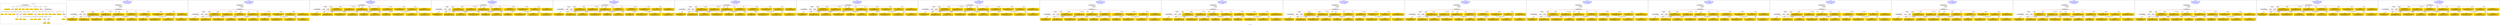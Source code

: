 digraph n0 {
fontcolor="blue"
remincross="true"
label="s21-s-met.json"
subgraph cluster_0 {
label="1-correct model"
n2[style="filled",color="white",fillcolor="lightgray",label="CulturalHeritageObject1"];
n3[shape="plaintext",style="filled",fillcolor="gold",label="dateOfEndOfCreation"];
n4[style="filled",color="white",fillcolor="lightgray",label="Person1"];
n5[shape="plaintext",style="filled",fillcolor="gold",label="dimensions"];
n6[shape="plaintext",style="filled",fillcolor="gold",label="medium"];
n7[shape="plaintext",style="filled",fillcolor="gold",label="creditLine"];
n8[shape="plaintext",style="filled",fillcolor="gold",label="provenance"];
n9[shape="plaintext",style="filled",fillcolor="gold",label="artworkTitle"];
n10[shape="plaintext",style="filled",fillcolor="gold",label="accessionNumber"];
n11[style="filled",color="white",fillcolor="lightgray",label="Concept1"];
n12[style="filled",color="white",fillcolor="lightgray",label="CulturalHeritageObject2"];
n13[shape="plaintext",style="filled",fillcolor="gold",label="dateOfEndOfCreation"];
n14[style="filled",color="white",fillcolor="lightgray",label="Person2"];
n15[shape="plaintext",style="filled",fillcolor="gold",label="dimensions"];
n16[shape="plaintext",style="filled",fillcolor="gold",label="medium"];
n17[shape="plaintext",style="filled",fillcolor="gold",label="creditLine"];
n18[shape="plaintext",style="filled",fillcolor="gold",label="provenance"];
n19[shape="plaintext",style="filled",fillcolor="gold",label="artworkTitle"];
n20[shape="plaintext",style="filled",fillcolor="gold",label="accessionNumber"];
n21[style="filled",color="white",fillcolor="lightgray",label="Concept2"];
n22[shape="plaintext",style="filled",fillcolor="gold",label="nationality"];
n23[shape="plaintext",style="filled",fillcolor="gold",label="birthDate"];
n24[shape="plaintext",style="filled",fillcolor="gold",label="deathDate"];
n25[shape="plaintext",style="filled",fillcolor="gold",label="artistName"];
n26[style="filled",color="white",fillcolor="lightgray",label="Place2"];
n27[style="filled",color="white",fillcolor="lightgray",label="Place1"];
n28[shape="plaintext",style="filled",fillcolor="gold",label="nationality"];
n29[shape="plaintext",style="filled",fillcolor="gold",label="birthDate"];
n30[shape="plaintext",style="filled",fillcolor="gold",label="deathDate"];
n31[shape="plaintext",style="filled",fillcolor="gold",label="artistName"];
n32[style="filled",color="white",fillcolor="lightgray",label="Place3"];
n33[style="filled",color="white",fillcolor="lightgray",label="Place4"];
n34[shape="plaintext",style="filled",fillcolor="gold",label="deathPlace"];
n35[shape="plaintext",style="filled",fillcolor="gold",label="birthPlace"];
n36[shape="plaintext",style="filled",fillcolor="gold",label="birthPlace"];
n37[shape="plaintext",style="filled",fillcolor="gold",label="deathPlace"];
n38[shape="plaintext",style="filled",fillcolor="gold",label="classification"];
n39[shape="plaintext",style="filled",fillcolor="gold",label="classification"];
}
subgraph cluster_1 {
label="candidate 0\nlink coherence:0.8181818181818182\nnode coherence:0.8181818181818182\nconfidence:0.37579261546586296\nmapping score:0.52762110751219\ncost:318.99964\n-precision:0.41-recall:0.24"
n41[style="filled",color="white",fillcolor="lightgray",label="CulturalHeritageObject1"];
n42[style="filled",color="white",fillcolor="lightgray",label="CulturalHeritageObject2"];
n43[style="filled",color="white",fillcolor="lightgray",label="Person1"];
n44[style="filled",color="white",fillcolor="lightgray",label="Concept1"];
n45[style="filled",color="white",fillcolor="lightgray",label="EuropeanaAggregation1"];
n46[shape="plaintext",style="filled",fillcolor="gold",label="artworkTitle\n[Person,biographicalInformation,0.357]\n[CulturalHeritageObject,description,0.299]\n[CulturalHeritageObject,title,0.191]\n[Concept,prefLabel,0.153]"];
n47[shape="plaintext",style="filled",fillcolor="gold",label="medium\n[CulturalHeritageObject,medium,0.484]\n[CulturalHeritageObject,extent,0.218]\n[CulturalHeritageObject,provenance,0.164]\n[CulturalHeritageObject,description,0.135]"];
n48[shape="plaintext",style="filled",fillcolor="gold",label="dimensions\n[CulturalHeritageObject,extent,0.777]\n[CulturalHeritageObject,provenance,0.097]\n[CulturalHeritageObject,accessionNumber,0.073]\n[CulturalHeritageObject,description,0.053]"];
n49[shape="plaintext",style="filled",fillcolor="gold",label="birthPlace\n[CulturalHeritageObject,provenance,0.395]\n[CulturalHeritageObject,accessionNumber,0.231]\n[CulturalHeritageObject,description,0.198]\n[Person,nameOfThePerson,0.176]"];
n50[shape="plaintext",style="filled",fillcolor="gold",label="birthDate\n[Person,dateOfDeath,0.526]\n[CulturalHeritageObject,created,0.27]\n[CulturalHeritageObject,title,0.106]\n[Person,dateOfBirth,0.099]"];
n51[shape="plaintext",style="filled",fillcolor="gold",label="classification\n[Person,biographicalInformation,0.301]\n[Concept,prefLabel,0.28]\n[CulturalHeritageObject,provenance,0.227]\n[CulturalHeritageObject,description,0.192]"];
n52[shape="plaintext",style="filled",fillcolor="gold",label="medium\n[CulturalHeritageObject,medium,0.484]\n[CulturalHeritageObject,extent,0.218]\n[CulturalHeritageObject,provenance,0.164]\n[CulturalHeritageObject,description,0.135]"];
n53[shape="plaintext",style="filled",fillcolor="gold",label="dimensions\n[CulturalHeritageObject,extent,0.777]\n[CulturalHeritageObject,provenance,0.097]\n[CulturalHeritageObject,accessionNumber,0.073]\n[CulturalHeritageObject,description,0.053]"];
n54[shape="plaintext",style="filled",fillcolor="gold",label="dateOfEndOfCreation\n[CulturalHeritageObject,created,0.554]\n[Person,dateOfDeath,0.29]\n[CulturalHeritageObject,accessionNumber,0.08]\n[CulturalHeritageObject,extent,0.075]"];
n55[shape="plaintext",style="filled",fillcolor="gold",label="birthDate\n[Person,dateOfDeath,0.526]\n[CulturalHeritageObject,created,0.27]\n[CulturalHeritageObject,title,0.106]\n[Person,dateOfBirth,0.099]"];
n56[shape="plaintext",style="filled",fillcolor="gold",label="dateOfEndOfCreation\n[CulturalHeritageObject,created,0.58]\n[Person,dateOfDeath,0.3]\n[CulturalHeritageObject,accessionNumber,0.064]\n[CulturalHeritageObject,title,0.056]"];
n57[shape="plaintext",style="filled",fillcolor="gold",label="creditLine\n[CulturalHeritageObject,provenance,0.514]\n[CulturalHeritageObject,accessionNumber,0.2]\n[CulturalHeritageObject,rights,0.177]\n[Concept,prefLabel,0.108]"];
n58[shape="plaintext",style="filled",fillcolor="gold",label="nationality\n[Person,countryAssociatedWithThePerson,0.745]\n[Concept,prefLabel,0.102]\n[CulturalHeritageObject,provenance,0.094]\n[CulturalHeritageObject,title,0.059]"];
n59[shape="plaintext",style="filled",fillcolor="gold",label="creditLine\n[CulturalHeritageObject,provenance,0.718]\n[Person,nameOfThePerson,0.113]\n[Document,classLink,0.085]\n[CulturalHeritageObject,description,0.084]"];
n60[shape="plaintext",style="filled",fillcolor="gold",label="artworkTitle\n[CulturalHeritageObject,description,0.378]\n[CulturalHeritageObject,title,0.3]\n[Person,biographicalInformation,0.258]\n[CulturalHeritageObject,provenance,0.064]"];
n61[shape="plaintext",style="filled",fillcolor="gold",label="birthPlace\n[CulturalHeritageObject,provenance,0.395]\n[CulturalHeritageObject,accessionNumber,0.231]\n[CulturalHeritageObject,description,0.198]\n[Person,nameOfThePerson,0.176]"];
n62[shape="plaintext",style="filled",fillcolor="gold",label="classification\n[Person,biographicalInformation,0.301]\n[Concept,prefLabel,0.28]\n[CulturalHeritageObject,provenance,0.227]\n[CulturalHeritageObject,description,0.192]"];
n63[shape="plaintext",style="filled",fillcolor="gold",label="nationality\n[Person,countryAssociatedWithThePerson,0.745]\n[Concept,prefLabel,0.102]\n[CulturalHeritageObject,provenance,0.094]\n[CulturalHeritageObject,title,0.059]"];
}
subgraph cluster_2 {
label="candidate 1\nlink coherence:0.8181818181818182\nnode coherence:0.8181818181818182\nconfidence:0.37318693979448425\nmapping score:0.5267525489550637\ncost:318.99964\n-precision:0.41-recall:0.24"
n65[style="filled",color="white",fillcolor="lightgray",label="CulturalHeritageObject1"];
n66[style="filled",color="white",fillcolor="lightgray",label="CulturalHeritageObject2"];
n67[style="filled",color="white",fillcolor="lightgray",label="Person1"];
n68[style="filled",color="white",fillcolor="lightgray",label="Concept1"];
n69[style="filled",color="white",fillcolor="lightgray",label="EuropeanaAggregation1"];
n70[shape="plaintext",style="filled",fillcolor="gold",label="artworkTitle\n[Person,biographicalInformation,0.357]\n[CulturalHeritageObject,description,0.299]\n[CulturalHeritageObject,title,0.191]\n[Concept,prefLabel,0.153]"];
n71[shape="plaintext",style="filled",fillcolor="gold",label="medium\n[CulturalHeritageObject,medium,0.484]\n[CulturalHeritageObject,extent,0.218]\n[CulturalHeritageObject,provenance,0.164]\n[CulturalHeritageObject,description,0.135]"];
n72[shape="plaintext",style="filled",fillcolor="gold",label="dateOfEndOfCreation\n[CulturalHeritageObject,created,0.554]\n[Person,dateOfDeath,0.29]\n[CulturalHeritageObject,accessionNumber,0.08]\n[CulturalHeritageObject,extent,0.075]"];
n73[shape="plaintext",style="filled",fillcolor="gold",label="birthPlace\n[CulturalHeritageObject,provenance,0.395]\n[CulturalHeritageObject,accessionNumber,0.231]\n[CulturalHeritageObject,description,0.198]\n[Person,nameOfThePerson,0.176]"];
n74[shape="plaintext",style="filled",fillcolor="gold",label="birthDate\n[Person,dateOfDeath,0.526]\n[CulturalHeritageObject,created,0.27]\n[CulturalHeritageObject,title,0.106]\n[Person,dateOfBirth,0.099]"];
n75[shape="plaintext",style="filled",fillcolor="gold",label="classification\n[Person,biographicalInformation,0.301]\n[Concept,prefLabel,0.28]\n[CulturalHeritageObject,provenance,0.227]\n[CulturalHeritageObject,description,0.192]"];
n76[shape="plaintext",style="filled",fillcolor="gold",label="medium\n[CulturalHeritageObject,medium,0.484]\n[CulturalHeritageObject,extent,0.218]\n[CulturalHeritageObject,provenance,0.164]\n[CulturalHeritageObject,description,0.135]"];
n77[shape="plaintext",style="filled",fillcolor="gold",label="dateOfEndOfCreation\n[CulturalHeritageObject,created,0.58]\n[Person,dateOfDeath,0.3]\n[CulturalHeritageObject,accessionNumber,0.064]\n[CulturalHeritageObject,title,0.056]"];
n78[shape="plaintext",style="filled",fillcolor="gold",label="dimensions\n[CulturalHeritageObject,extent,0.777]\n[CulturalHeritageObject,provenance,0.097]\n[CulturalHeritageObject,accessionNumber,0.073]\n[CulturalHeritageObject,description,0.053]"];
n79[shape="plaintext",style="filled",fillcolor="gold",label="birthDate\n[Person,dateOfDeath,0.526]\n[CulturalHeritageObject,created,0.27]\n[CulturalHeritageObject,title,0.106]\n[Person,dateOfBirth,0.099]"];
n80[shape="plaintext",style="filled",fillcolor="gold",label="artworkTitle\n[CulturalHeritageObject,description,0.378]\n[CulturalHeritageObject,title,0.3]\n[Person,biographicalInformation,0.258]\n[CulturalHeritageObject,provenance,0.064]"];
n81[shape="plaintext",style="filled",fillcolor="gold",label="creditLine\n[CulturalHeritageObject,provenance,0.514]\n[CulturalHeritageObject,accessionNumber,0.2]\n[CulturalHeritageObject,rights,0.177]\n[Concept,prefLabel,0.108]"];
n82[shape="plaintext",style="filled",fillcolor="gold",label="nationality\n[Person,countryAssociatedWithThePerson,0.745]\n[Concept,prefLabel,0.102]\n[CulturalHeritageObject,provenance,0.094]\n[CulturalHeritageObject,title,0.059]"];
n83[shape="plaintext",style="filled",fillcolor="gold",label="creditLine\n[CulturalHeritageObject,provenance,0.718]\n[Person,nameOfThePerson,0.113]\n[Document,classLink,0.085]\n[CulturalHeritageObject,description,0.084]"];
n84[shape="plaintext",style="filled",fillcolor="gold",label="dimensions\n[CulturalHeritageObject,extent,0.777]\n[CulturalHeritageObject,provenance,0.097]\n[CulturalHeritageObject,accessionNumber,0.073]\n[CulturalHeritageObject,description,0.053]"];
n85[shape="plaintext",style="filled",fillcolor="gold",label="birthPlace\n[CulturalHeritageObject,provenance,0.395]\n[CulturalHeritageObject,accessionNumber,0.231]\n[CulturalHeritageObject,description,0.198]\n[Person,nameOfThePerson,0.176]"];
n86[shape="plaintext",style="filled",fillcolor="gold",label="classification\n[Person,biographicalInformation,0.301]\n[Concept,prefLabel,0.28]\n[CulturalHeritageObject,provenance,0.227]\n[CulturalHeritageObject,description,0.192]"];
n87[shape="plaintext",style="filled",fillcolor="gold",label="nationality\n[Person,countryAssociatedWithThePerson,0.745]\n[Concept,prefLabel,0.102]\n[CulturalHeritageObject,provenance,0.094]\n[CulturalHeritageObject,title,0.059]"];
}
subgraph cluster_3 {
label="candidate 10\nlink coherence:0.8095238095238095\nnode coherence:0.8181818181818182\nconfidence:0.370849389209275\nmapping score:0.5259733654266606\ncost:317.99978\n-precision:0.48-recall:0.27"
n89[style="filled",color="white",fillcolor="lightgray",label="CulturalHeritageObject1"];
n90[style="filled",color="white",fillcolor="lightgray",label="CulturalHeritageObject2"];
n91[style="filled",color="white",fillcolor="lightgray",label="Person1"];
n92[style="filled",color="white",fillcolor="lightgray",label="Concept1"];
n93[shape="plaintext",style="filled",fillcolor="gold",label="artworkTitle\n[Person,biographicalInformation,0.357]\n[CulturalHeritageObject,description,0.299]\n[CulturalHeritageObject,title,0.191]\n[Concept,prefLabel,0.153]"];
n94[shape="plaintext",style="filled",fillcolor="gold",label="medium\n[CulturalHeritageObject,medium,0.484]\n[CulturalHeritageObject,extent,0.218]\n[CulturalHeritageObject,provenance,0.164]\n[CulturalHeritageObject,description,0.135]"];
n95[shape="plaintext",style="filled",fillcolor="gold",label="dateOfEndOfCreation\n[CulturalHeritageObject,created,0.58]\n[Person,dateOfDeath,0.3]\n[CulturalHeritageObject,accessionNumber,0.064]\n[CulturalHeritageObject,title,0.056]"];
n96[shape="plaintext",style="filled",fillcolor="gold",label="birthPlace\n[CulturalHeritageObject,provenance,0.395]\n[CulturalHeritageObject,accessionNumber,0.231]\n[CulturalHeritageObject,description,0.198]\n[Person,nameOfThePerson,0.176]"];
n97[shape="plaintext",style="filled",fillcolor="gold",label="birthDate\n[Person,dateOfDeath,0.526]\n[CulturalHeritageObject,created,0.27]\n[CulturalHeritageObject,title,0.106]\n[Person,dateOfBirth,0.099]"];
n98[shape="plaintext",style="filled",fillcolor="gold",label="classification\n[Person,biographicalInformation,0.301]\n[Concept,prefLabel,0.28]\n[CulturalHeritageObject,provenance,0.227]\n[CulturalHeritageObject,description,0.192]"];
n99[shape="plaintext",style="filled",fillcolor="gold",label="medium\n[CulturalHeritageObject,medium,0.484]\n[CulturalHeritageObject,extent,0.218]\n[CulturalHeritageObject,provenance,0.164]\n[CulturalHeritageObject,description,0.135]"];
n100[shape="plaintext",style="filled",fillcolor="gold",label="dimensions\n[CulturalHeritageObject,extent,0.777]\n[CulturalHeritageObject,provenance,0.097]\n[CulturalHeritageObject,accessionNumber,0.073]\n[CulturalHeritageObject,description,0.053]"];
n101[shape="plaintext",style="filled",fillcolor="gold",label="dateOfEndOfCreation\n[CulturalHeritageObject,created,0.554]\n[Person,dateOfDeath,0.29]\n[CulturalHeritageObject,accessionNumber,0.08]\n[CulturalHeritageObject,extent,0.075]"];
n102[shape="plaintext",style="filled",fillcolor="gold",label="birthDate\n[Person,dateOfDeath,0.526]\n[CulturalHeritageObject,created,0.27]\n[CulturalHeritageObject,title,0.106]\n[Person,dateOfBirth,0.099]"];
n103[shape="plaintext",style="filled",fillcolor="gold",label="artworkTitle\n[CulturalHeritageObject,description,0.378]\n[CulturalHeritageObject,title,0.3]\n[Person,biographicalInformation,0.258]\n[CulturalHeritageObject,provenance,0.064]"];
n104[shape="plaintext",style="filled",fillcolor="gold",label="creditLine\n[CulturalHeritageObject,provenance,0.514]\n[CulturalHeritageObject,accessionNumber,0.2]\n[CulturalHeritageObject,rights,0.177]\n[Concept,prefLabel,0.108]"];
n105[shape="plaintext",style="filled",fillcolor="gold",label="nationality\n[Person,countryAssociatedWithThePerson,0.745]\n[Concept,prefLabel,0.102]\n[CulturalHeritageObject,provenance,0.094]\n[CulturalHeritageObject,title,0.059]"];
n106[shape="plaintext",style="filled",fillcolor="gold",label="creditLine\n[CulturalHeritageObject,provenance,0.718]\n[Person,nameOfThePerson,0.113]\n[Document,classLink,0.085]\n[CulturalHeritageObject,description,0.084]"];
n107[shape="plaintext",style="filled",fillcolor="gold",label="dimensions\n[CulturalHeritageObject,extent,0.777]\n[CulturalHeritageObject,provenance,0.097]\n[CulturalHeritageObject,accessionNumber,0.073]\n[CulturalHeritageObject,description,0.053]"];
n108[shape="plaintext",style="filled",fillcolor="gold",label="birthPlace\n[CulturalHeritageObject,provenance,0.395]\n[CulturalHeritageObject,accessionNumber,0.231]\n[CulturalHeritageObject,description,0.198]\n[Person,nameOfThePerson,0.176]"];
n109[shape="plaintext",style="filled",fillcolor="gold",label="classification\n[Person,biographicalInformation,0.301]\n[Concept,prefLabel,0.28]\n[CulturalHeritageObject,provenance,0.227]\n[CulturalHeritageObject,description,0.192]"];
n110[shape="plaintext",style="filled",fillcolor="gold",label="nationality\n[Person,countryAssociatedWithThePerson,0.745]\n[Concept,prefLabel,0.102]\n[CulturalHeritageObject,provenance,0.094]\n[CulturalHeritageObject,title,0.059]"];
}
subgraph cluster_4 {
label="candidate 11\nlink coherence:0.8095238095238095\nnode coherence:0.8181818181818182\nconfidence:0.36862986955157034\nmapping score:0.5252335255407591\ncost:317.99978\n-precision:0.43-recall:0.24"
n112[style="filled",color="white",fillcolor="lightgray",label="CulturalHeritageObject1"];
n113[style="filled",color="white",fillcolor="lightgray",label="CulturalHeritageObject2"];
n114[style="filled",color="white",fillcolor="lightgray",label="Person1"];
n115[style="filled",color="white",fillcolor="lightgray",label="Concept1"];
n116[shape="plaintext",style="filled",fillcolor="gold",label="artworkTitle\n[Person,biographicalInformation,0.357]\n[CulturalHeritageObject,description,0.299]\n[CulturalHeritageObject,title,0.191]\n[Concept,prefLabel,0.153]"];
n117[shape="plaintext",style="filled",fillcolor="gold",label="medium\n[CulturalHeritageObject,medium,0.484]\n[CulturalHeritageObject,extent,0.218]\n[CulturalHeritageObject,provenance,0.164]\n[CulturalHeritageObject,description,0.135]"];
n118[shape="plaintext",style="filled",fillcolor="gold",label="dimensions\n[CulturalHeritageObject,extent,0.777]\n[CulturalHeritageObject,provenance,0.097]\n[CulturalHeritageObject,accessionNumber,0.073]\n[CulturalHeritageObject,description,0.053]"];
n119[shape="plaintext",style="filled",fillcolor="gold",label="classification\n[Person,biographicalInformation,0.301]\n[Concept,prefLabel,0.28]\n[CulturalHeritageObject,provenance,0.227]\n[CulturalHeritageObject,description,0.192]"];
n120[shape="plaintext",style="filled",fillcolor="gold",label="birthDate\n[Person,dateOfDeath,0.526]\n[CulturalHeritageObject,created,0.27]\n[CulturalHeritageObject,title,0.106]\n[Person,dateOfBirth,0.099]"];
n121[shape="plaintext",style="filled",fillcolor="gold",label="classification\n[Person,biographicalInformation,0.301]\n[Concept,prefLabel,0.28]\n[CulturalHeritageObject,provenance,0.227]\n[CulturalHeritageObject,description,0.192]"];
n122[shape="plaintext",style="filled",fillcolor="gold",label="medium\n[CulturalHeritageObject,medium,0.484]\n[CulturalHeritageObject,extent,0.218]\n[CulturalHeritageObject,provenance,0.164]\n[CulturalHeritageObject,description,0.135]"];
n123[shape="plaintext",style="filled",fillcolor="gold",label="dimensions\n[CulturalHeritageObject,extent,0.777]\n[CulturalHeritageObject,provenance,0.097]\n[CulturalHeritageObject,accessionNumber,0.073]\n[CulturalHeritageObject,description,0.053]"];
n124[shape="plaintext",style="filled",fillcolor="gold",label="dateOfEndOfCreation\n[CulturalHeritageObject,created,0.554]\n[Person,dateOfDeath,0.29]\n[CulturalHeritageObject,accessionNumber,0.08]\n[CulturalHeritageObject,extent,0.075]"];
n125[shape="plaintext",style="filled",fillcolor="gold",label="birthDate\n[Person,dateOfDeath,0.526]\n[CulturalHeritageObject,created,0.27]\n[CulturalHeritageObject,title,0.106]\n[Person,dateOfBirth,0.099]"];
n126[shape="plaintext",style="filled",fillcolor="gold",label="dateOfEndOfCreation\n[CulturalHeritageObject,created,0.58]\n[Person,dateOfDeath,0.3]\n[CulturalHeritageObject,accessionNumber,0.064]\n[CulturalHeritageObject,title,0.056]"];
n127[shape="plaintext",style="filled",fillcolor="gold",label="creditLine\n[CulturalHeritageObject,provenance,0.514]\n[CulturalHeritageObject,accessionNumber,0.2]\n[CulturalHeritageObject,rights,0.177]\n[Concept,prefLabel,0.108]"];
n128[shape="plaintext",style="filled",fillcolor="gold",label="nationality\n[Person,countryAssociatedWithThePerson,0.745]\n[Concept,prefLabel,0.102]\n[CulturalHeritageObject,provenance,0.094]\n[CulturalHeritageObject,title,0.059]"];
n129[shape="plaintext",style="filled",fillcolor="gold",label="creditLine\n[CulturalHeritageObject,provenance,0.718]\n[Person,nameOfThePerson,0.113]\n[Document,classLink,0.085]\n[CulturalHeritageObject,description,0.084]"];
n130[shape="plaintext",style="filled",fillcolor="gold",label="artworkTitle\n[CulturalHeritageObject,description,0.378]\n[CulturalHeritageObject,title,0.3]\n[Person,biographicalInformation,0.258]\n[CulturalHeritageObject,provenance,0.064]"];
n131[shape="plaintext",style="filled",fillcolor="gold",label="birthPlace\n[CulturalHeritageObject,provenance,0.395]\n[CulturalHeritageObject,accessionNumber,0.231]\n[CulturalHeritageObject,description,0.198]\n[Person,nameOfThePerson,0.176]"];
n132[shape="plaintext",style="filled",fillcolor="gold",label="birthPlace\n[CulturalHeritageObject,provenance,0.395]\n[CulturalHeritageObject,accessionNumber,0.231]\n[CulturalHeritageObject,description,0.198]\n[Person,nameOfThePerson,0.176]"];
n133[shape="plaintext",style="filled",fillcolor="gold",label="nationality\n[Person,countryAssociatedWithThePerson,0.745]\n[Concept,prefLabel,0.102]\n[CulturalHeritageObject,provenance,0.094]\n[CulturalHeritageObject,title,0.059]"];
}
subgraph cluster_5 {
label="candidate 12\nlink coherence:0.8095238095238095\nnode coherence:0.8181818181818182\nconfidence:0.36682044138299186\nmapping score:0.5246303828178996\ncost:317.99978\n-precision:0.43-recall:0.24"
n135[style="filled",color="white",fillcolor="lightgray",label="CulturalHeritageObject1"];
n136[style="filled",color="white",fillcolor="lightgray",label="CulturalHeritageObject2"];
n137[style="filled",color="white",fillcolor="lightgray",label="Person1"];
n138[style="filled",color="white",fillcolor="lightgray",label="Concept1"];
n139[shape="plaintext",style="filled",fillcolor="gold",label="artworkTitle\n[Person,biographicalInformation,0.357]\n[CulturalHeritageObject,description,0.299]\n[CulturalHeritageObject,title,0.191]\n[Concept,prefLabel,0.153]"];
n140[shape="plaintext",style="filled",fillcolor="gold",label="medium\n[CulturalHeritageObject,medium,0.484]\n[CulturalHeritageObject,extent,0.218]\n[CulturalHeritageObject,provenance,0.164]\n[CulturalHeritageObject,description,0.135]"];
n141[shape="plaintext",style="filled",fillcolor="gold",label="dimensions\n[CulturalHeritageObject,extent,0.777]\n[CulturalHeritageObject,provenance,0.097]\n[CulturalHeritageObject,accessionNumber,0.073]\n[CulturalHeritageObject,description,0.053]"];
n142[shape="plaintext",style="filled",fillcolor="gold",label="classification\n[Person,biographicalInformation,0.301]\n[Concept,prefLabel,0.28]\n[CulturalHeritageObject,provenance,0.227]\n[CulturalHeritageObject,description,0.192]"];
n143[shape="plaintext",style="filled",fillcolor="gold",label="birthDate\n[Person,dateOfDeath,0.526]\n[CulturalHeritageObject,created,0.27]\n[CulturalHeritageObject,title,0.106]\n[Person,dateOfBirth,0.099]"];
n144[shape="plaintext",style="filled",fillcolor="gold",label="classification\n[Person,biographicalInformation,0.301]\n[Concept,prefLabel,0.28]\n[CulturalHeritageObject,provenance,0.227]\n[CulturalHeritageObject,description,0.192]"];
n145[shape="plaintext",style="filled",fillcolor="gold",label="medium\n[CulturalHeritageObject,medium,0.484]\n[CulturalHeritageObject,extent,0.218]\n[CulturalHeritageObject,provenance,0.164]\n[CulturalHeritageObject,description,0.135]"];
n146[shape="plaintext",style="filled",fillcolor="gold",label="dimensions\n[CulturalHeritageObject,extent,0.777]\n[CulturalHeritageObject,provenance,0.097]\n[CulturalHeritageObject,accessionNumber,0.073]\n[CulturalHeritageObject,description,0.053]"];
n147[shape="plaintext",style="filled",fillcolor="gold",label="dateOfEndOfCreation\n[CulturalHeritageObject,created,0.554]\n[Person,dateOfDeath,0.29]\n[CulturalHeritageObject,accessionNumber,0.08]\n[CulturalHeritageObject,extent,0.075]"];
n148[shape="plaintext",style="filled",fillcolor="gold",label="birthDate\n[Person,dateOfDeath,0.526]\n[CulturalHeritageObject,created,0.27]\n[CulturalHeritageObject,title,0.106]\n[Person,dateOfBirth,0.099]"];
n149[shape="plaintext",style="filled",fillcolor="gold",label="dateOfEndOfCreation\n[CulturalHeritageObject,created,0.58]\n[Person,dateOfDeath,0.3]\n[CulturalHeritageObject,accessionNumber,0.064]\n[CulturalHeritageObject,title,0.056]"];
n150[shape="plaintext",style="filled",fillcolor="gold",label="creditLine\n[CulturalHeritageObject,provenance,0.514]\n[CulturalHeritageObject,accessionNumber,0.2]\n[CulturalHeritageObject,rights,0.177]\n[Concept,prefLabel,0.108]"];
n151[shape="plaintext",style="filled",fillcolor="gold",label="nationality\n[Person,countryAssociatedWithThePerson,0.745]\n[Concept,prefLabel,0.102]\n[CulturalHeritageObject,provenance,0.094]\n[CulturalHeritageObject,title,0.059]"];
n152[shape="plaintext",style="filled",fillcolor="gold",label="creditLine\n[CulturalHeritageObject,provenance,0.718]\n[Person,nameOfThePerson,0.113]\n[Document,classLink,0.085]\n[CulturalHeritageObject,description,0.084]"];
n153[shape="plaintext",style="filled",fillcolor="gold",label="artworkTitle\n[CulturalHeritageObject,description,0.378]\n[CulturalHeritageObject,title,0.3]\n[Person,biographicalInformation,0.258]\n[CulturalHeritageObject,provenance,0.064]"];
n154[shape="plaintext",style="filled",fillcolor="gold",label="birthPlace\n[CulturalHeritageObject,provenance,0.395]\n[CulturalHeritageObject,accessionNumber,0.231]\n[CulturalHeritageObject,description,0.198]\n[Person,nameOfThePerson,0.176]"];
n155[shape="plaintext",style="filled",fillcolor="gold",label="birthPlace\n[CulturalHeritageObject,provenance,0.395]\n[CulturalHeritageObject,accessionNumber,0.231]\n[CulturalHeritageObject,description,0.198]\n[Person,nameOfThePerson,0.176]"];
n156[shape="plaintext",style="filled",fillcolor="gold",label="nationality\n[Person,countryAssociatedWithThePerson,0.745]\n[Concept,prefLabel,0.102]\n[CulturalHeritageObject,provenance,0.094]\n[CulturalHeritageObject,title,0.059]"];
}
subgraph cluster_6 {
label="candidate 13\nlink coherence:0.8095238095238095\nnode coherence:0.8181818181818182\nconfidence:0.3666958772691075\nmapping score:0.5245888614466049\ncost:317.99978\n-precision:0.43-recall:0.24"
n158[style="filled",color="white",fillcolor="lightgray",label="CulturalHeritageObject1"];
n159[style="filled",color="white",fillcolor="lightgray",label="CulturalHeritageObject2"];
n160[style="filled",color="white",fillcolor="lightgray",label="Person1"];
n161[style="filled",color="white",fillcolor="lightgray",label="Concept1"];
n162[shape="plaintext",style="filled",fillcolor="gold",label="artworkTitle\n[Person,biographicalInformation,0.357]\n[CulturalHeritageObject,description,0.299]\n[CulturalHeritageObject,title,0.191]\n[Concept,prefLabel,0.153]"];
n163[shape="plaintext",style="filled",fillcolor="gold",label="medium\n[CulturalHeritageObject,medium,0.484]\n[CulturalHeritageObject,extent,0.218]\n[CulturalHeritageObject,provenance,0.164]\n[CulturalHeritageObject,description,0.135]"];
n164[shape="plaintext",style="filled",fillcolor="gold",label="dimensions\n[CulturalHeritageObject,extent,0.777]\n[CulturalHeritageObject,provenance,0.097]\n[CulturalHeritageObject,accessionNumber,0.073]\n[CulturalHeritageObject,description,0.053]"];
n165[shape="plaintext",style="filled",fillcolor="gold",label="birthDate\n[Person,dateOfDeath,0.526]\n[CulturalHeritageObject,created,0.27]\n[CulturalHeritageObject,title,0.106]\n[Person,dateOfBirth,0.099]"];
n166[shape="plaintext",style="filled",fillcolor="gold",label="classification\n[Person,biographicalInformation,0.301]\n[Concept,prefLabel,0.28]\n[CulturalHeritageObject,provenance,0.227]\n[CulturalHeritageObject,description,0.192]"];
n167[shape="plaintext",style="filled",fillcolor="gold",label="medium\n[CulturalHeritageObject,medium,0.484]\n[CulturalHeritageObject,extent,0.218]\n[CulturalHeritageObject,provenance,0.164]\n[CulturalHeritageObject,description,0.135]"];
n168[shape="plaintext",style="filled",fillcolor="gold",label="dimensions\n[CulturalHeritageObject,extent,0.777]\n[CulturalHeritageObject,provenance,0.097]\n[CulturalHeritageObject,accessionNumber,0.073]\n[CulturalHeritageObject,description,0.053]"];
n169[shape="plaintext",style="filled",fillcolor="gold",label="dateOfEndOfCreation\n[CulturalHeritageObject,created,0.554]\n[Person,dateOfDeath,0.29]\n[CulturalHeritageObject,accessionNumber,0.08]\n[CulturalHeritageObject,extent,0.075]"];
n170[shape="plaintext",style="filled",fillcolor="gold",label="birthDate\n[Person,dateOfDeath,0.526]\n[CulturalHeritageObject,created,0.27]\n[CulturalHeritageObject,title,0.106]\n[Person,dateOfBirth,0.099]"];
n171[shape="plaintext",style="filled",fillcolor="gold",label="dateOfEndOfCreation\n[CulturalHeritageObject,created,0.58]\n[Person,dateOfDeath,0.3]\n[CulturalHeritageObject,accessionNumber,0.064]\n[CulturalHeritageObject,title,0.056]"];
n172[shape="plaintext",style="filled",fillcolor="gold",label="creditLine\n[CulturalHeritageObject,provenance,0.514]\n[CulturalHeritageObject,accessionNumber,0.2]\n[CulturalHeritageObject,rights,0.177]\n[Concept,prefLabel,0.108]"];
n173[shape="plaintext",style="filled",fillcolor="gold",label="nationality\n[Person,countryAssociatedWithThePerson,0.745]\n[Concept,prefLabel,0.102]\n[CulturalHeritageObject,provenance,0.094]\n[CulturalHeritageObject,title,0.059]"];
n174[shape="plaintext",style="filled",fillcolor="gold",label="creditLine\n[CulturalHeritageObject,provenance,0.718]\n[Person,nameOfThePerson,0.113]\n[Document,classLink,0.085]\n[CulturalHeritageObject,description,0.084]"];
n175[shape="plaintext",style="filled",fillcolor="gold",label="artworkTitle\n[CulturalHeritageObject,description,0.378]\n[CulturalHeritageObject,title,0.3]\n[Person,biographicalInformation,0.258]\n[CulturalHeritageObject,provenance,0.064]"];
n176[shape="plaintext",style="filled",fillcolor="gold",label="birthPlace\n[CulturalHeritageObject,provenance,0.395]\n[CulturalHeritageObject,accessionNumber,0.231]\n[CulturalHeritageObject,description,0.198]\n[Person,nameOfThePerson,0.176]"];
n177[shape="plaintext",style="filled",fillcolor="gold",label="classification\n[Person,biographicalInformation,0.301]\n[Concept,prefLabel,0.28]\n[CulturalHeritageObject,provenance,0.227]\n[CulturalHeritageObject,description,0.192]"];
n178[shape="plaintext",style="filled",fillcolor="gold",label="birthPlace\n[CulturalHeritageObject,provenance,0.395]\n[CulturalHeritageObject,accessionNumber,0.231]\n[CulturalHeritageObject,description,0.198]\n[Person,nameOfThePerson,0.176]"];
n179[shape="plaintext",style="filled",fillcolor="gold",label="nationality\n[Person,countryAssociatedWithThePerson,0.745]\n[Concept,prefLabel,0.102]\n[CulturalHeritageObject,provenance,0.094]\n[CulturalHeritageObject,title,0.059]"];
}
subgraph cluster_7 {
label="candidate 14\nlink coherence:0.8095238095238095\nnode coherence:0.8181818181818182\nconfidence:0.36602419388019175\nmapping score:0.5243649669836329\ncost:317.99978\n-precision:0.43-recall:0.24"
n181[style="filled",color="white",fillcolor="lightgray",label="CulturalHeritageObject1"];
n182[style="filled",color="white",fillcolor="lightgray",label="CulturalHeritageObject2"];
n183[style="filled",color="white",fillcolor="lightgray",label="Person1"];
n184[style="filled",color="white",fillcolor="lightgray",label="Concept1"];
n185[shape="plaintext",style="filled",fillcolor="gold",label="artworkTitle\n[Person,biographicalInformation,0.357]\n[CulturalHeritageObject,description,0.299]\n[CulturalHeritageObject,title,0.191]\n[Concept,prefLabel,0.153]"];
n186[shape="plaintext",style="filled",fillcolor="gold",label="medium\n[CulturalHeritageObject,medium,0.484]\n[CulturalHeritageObject,extent,0.218]\n[CulturalHeritageObject,provenance,0.164]\n[CulturalHeritageObject,description,0.135]"];
n187[shape="plaintext",style="filled",fillcolor="gold",label="dateOfEndOfCreation\n[CulturalHeritageObject,created,0.554]\n[Person,dateOfDeath,0.29]\n[CulturalHeritageObject,accessionNumber,0.08]\n[CulturalHeritageObject,extent,0.075]"];
n188[shape="plaintext",style="filled",fillcolor="gold",label="classification\n[Person,biographicalInformation,0.301]\n[Concept,prefLabel,0.28]\n[CulturalHeritageObject,provenance,0.227]\n[CulturalHeritageObject,description,0.192]"];
n189[shape="plaintext",style="filled",fillcolor="gold",label="birthDate\n[Person,dateOfDeath,0.526]\n[CulturalHeritageObject,created,0.27]\n[CulturalHeritageObject,title,0.106]\n[Person,dateOfBirth,0.099]"];
n190[shape="plaintext",style="filled",fillcolor="gold",label="classification\n[Person,biographicalInformation,0.301]\n[Concept,prefLabel,0.28]\n[CulturalHeritageObject,provenance,0.227]\n[CulturalHeritageObject,description,0.192]"];
n191[shape="plaintext",style="filled",fillcolor="gold",label="medium\n[CulturalHeritageObject,medium,0.484]\n[CulturalHeritageObject,extent,0.218]\n[CulturalHeritageObject,provenance,0.164]\n[CulturalHeritageObject,description,0.135]"];
n192[shape="plaintext",style="filled",fillcolor="gold",label="dateOfEndOfCreation\n[CulturalHeritageObject,created,0.58]\n[Person,dateOfDeath,0.3]\n[CulturalHeritageObject,accessionNumber,0.064]\n[CulturalHeritageObject,title,0.056]"];
n193[shape="plaintext",style="filled",fillcolor="gold",label="dimensions\n[CulturalHeritageObject,extent,0.777]\n[CulturalHeritageObject,provenance,0.097]\n[CulturalHeritageObject,accessionNumber,0.073]\n[CulturalHeritageObject,description,0.053]"];
n194[shape="plaintext",style="filled",fillcolor="gold",label="birthDate\n[Person,dateOfDeath,0.526]\n[CulturalHeritageObject,created,0.27]\n[CulturalHeritageObject,title,0.106]\n[Person,dateOfBirth,0.099]"];
n195[shape="plaintext",style="filled",fillcolor="gold",label="artworkTitle\n[CulturalHeritageObject,description,0.378]\n[CulturalHeritageObject,title,0.3]\n[Person,biographicalInformation,0.258]\n[CulturalHeritageObject,provenance,0.064]"];
n196[shape="plaintext",style="filled",fillcolor="gold",label="creditLine\n[CulturalHeritageObject,provenance,0.514]\n[CulturalHeritageObject,accessionNumber,0.2]\n[CulturalHeritageObject,rights,0.177]\n[Concept,prefLabel,0.108]"];
n197[shape="plaintext",style="filled",fillcolor="gold",label="nationality\n[Person,countryAssociatedWithThePerson,0.745]\n[Concept,prefLabel,0.102]\n[CulturalHeritageObject,provenance,0.094]\n[CulturalHeritageObject,title,0.059]"];
n198[shape="plaintext",style="filled",fillcolor="gold",label="creditLine\n[CulturalHeritageObject,provenance,0.718]\n[Person,nameOfThePerson,0.113]\n[Document,classLink,0.085]\n[CulturalHeritageObject,description,0.084]"];
n199[shape="plaintext",style="filled",fillcolor="gold",label="dimensions\n[CulturalHeritageObject,extent,0.777]\n[CulturalHeritageObject,provenance,0.097]\n[CulturalHeritageObject,accessionNumber,0.073]\n[CulturalHeritageObject,description,0.053]"];
n200[shape="plaintext",style="filled",fillcolor="gold",label="birthPlace\n[CulturalHeritageObject,provenance,0.395]\n[CulturalHeritageObject,accessionNumber,0.231]\n[CulturalHeritageObject,description,0.198]\n[Person,nameOfThePerson,0.176]"];
n201[shape="plaintext",style="filled",fillcolor="gold",label="birthPlace\n[CulturalHeritageObject,provenance,0.395]\n[CulturalHeritageObject,accessionNumber,0.231]\n[CulturalHeritageObject,description,0.198]\n[Person,nameOfThePerson,0.176]"];
n202[shape="plaintext",style="filled",fillcolor="gold",label="nationality\n[Person,countryAssociatedWithThePerson,0.745]\n[Concept,prefLabel,0.102]\n[CulturalHeritageObject,provenance,0.094]\n[CulturalHeritageObject,title,0.059]"];
}
subgraph cluster_8 {
label="candidate 15\nlink coherence:0.8095238095238095\nnode coherence:0.8181818181818182\nconfidence:0.3642147657116132\nmapping score:0.5237618242607734\ncost:317.99978\n-precision:0.43-recall:0.24"
n204[style="filled",color="white",fillcolor="lightgray",label="CulturalHeritageObject1"];
n205[style="filled",color="white",fillcolor="lightgray",label="CulturalHeritageObject2"];
n206[style="filled",color="white",fillcolor="lightgray",label="Person1"];
n207[style="filled",color="white",fillcolor="lightgray",label="Concept1"];
n208[shape="plaintext",style="filled",fillcolor="gold",label="artworkTitle\n[Person,biographicalInformation,0.357]\n[CulturalHeritageObject,description,0.299]\n[CulturalHeritageObject,title,0.191]\n[Concept,prefLabel,0.153]"];
n209[shape="plaintext",style="filled",fillcolor="gold",label="medium\n[CulturalHeritageObject,medium,0.484]\n[CulturalHeritageObject,extent,0.218]\n[CulturalHeritageObject,provenance,0.164]\n[CulturalHeritageObject,description,0.135]"];
n210[shape="plaintext",style="filled",fillcolor="gold",label="dateOfEndOfCreation\n[CulturalHeritageObject,created,0.554]\n[Person,dateOfDeath,0.29]\n[CulturalHeritageObject,accessionNumber,0.08]\n[CulturalHeritageObject,extent,0.075]"];
n211[shape="plaintext",style="filled",fillcolor="gold",label="classification\n[Person,biographicalInformation,0.301]\n[Concept,prefLabel,0.28]\n[CulturalHeritageObject,provenance,0.227]\n[CulturalHeritageObject,description,0.192]"];
n212[shape="plaintext",style="filled",fillcolor="gold",label="birthDate\n[Person,dateOfDeath,0.526]\n[CulturalHeritageObject,created,0.27]\n[CulturalHeritageObject,title,0.106]\n[Person,dateOfBirth,0.099]"];
n213[shape="plaintext",style="filled",fillcolor="gold",label="classification\n[Person,biographicalInformation,0.301]\n[Concept,prefLabel,0.28]\n[CulturalHeritageObject,provenance,0.227]\n[CulturalHeritageObject,description,0.192]"];
n214[shape="plaintext",style="filled",fillcolor="gold",label="medium\n[CulturalHeritageObject,medium,0.484]\n[CulturalHeritageObject,extent,0.218]\n[CulturalHeritageObject,provenance,0.164]\n[CulturalHeritageObject,description,0.135]"];
n215[shape="plaintext",style="filled",fillcolor="gold",label="dateOfEndOfCreation\n[CulturalHeritageObject,created,0.58]\n[Person,dateOfDeath,0.3]\n[CulturalHeritageObject,accessionNumber,0.064]\n[CulturalHeritageObject,title,0.056]"];
n216[shape="plaintext",style="filled",fillcolor="gold",label="dimensions\n[CulturalHeritageObject,extent,0.777]\n[CulturalHeritageObject,provenance,0.097]\n[CulturalHeritageObject,accessionNumber,0.073]\n[CulturalHeritageObject,description,0.053]"];
n217[shape="plaintext",style="filled",fillcolor="gold",label="birthDate\n[Person,dateOfDeath,0.526]\n[CulturalHeritageObject,created,0.27]\n[CulturalHeritageObject,title,0.106]\n[Person,dateOfBirth,0.099]"];
n218[shape="plaintext",style="filled",fillcolor="gold",label="artworkTitle\n[CulturalHeritageObject,description,0.378]\n[CulturalHeritageObject,title,0.3]\n[Person,biographicalInformation,0.258]\n[CulturalHeritageObject,provenance,0.064]"];
n219[shape="plaintext",style="filled",fillcolor="gold",label="creditLine\n[CulturalHeritageObject,provenance,0.514]\n[CulturalHeritageObject,accessionNumber,0.2]\n[CulturalHeritageObject,rights,0.177]\n[Concept,prefLabel,0.108]"];
n220[shape="plaintext",style="filled",fillcolor="gold",label="nationality\n[Person,countryAssociatedWithThePerson,0.745]\n[Concept,prefLabel,0.102]\n[CulturalHeritageObject,provenance,0.094]\n[CulturalHeritageObject,title,0.059]"];
n221[shape="plaintext",style="filled",fillcolor="gold",label="creditLine\n[CulturalHeritageObject,provenance,0.718]\n[Person,nameOfThePerson,0.113]\n[Document,classLink,0.085]\n[CulturalHeritageObject,description,0.084]"];
n222[shape="plaintext",style="filled",fillcolor="gold",label="dimensions\n[CulturalHeritageObject,extent,0.777]\n[CulturalHeritageObject,provenance,0.097]\n[CulturalHeritageObject,accessionNumber,0.073]\n[CulturalHeritageObject,description,0.053]"];
n223[shape="plaintext",style="filled",fillcolor="gold",label="birthPlace\n[CulturalHeritageObject,provenance,0.395]\n[CulturalHeritageObject,accessionNumber,0.231]\n[CulturalHeritageObject,description,0.198]\n[Person,nameOfThePerson,0.176]"];
n224[shape="plaintext",style="filled",fillcolor="gold",label="birthPlace\n[CulturalHeritageObject,provenance,0.395]\n[CulturalHeritageObject,accessionNumber,0.231]\n[CulturalHeritageObject,description,0.198]\n[Person,nameOfThePerson,0.176]"];
n225[shape="plaintext",style="filled",fillcolor="gold",label="nationality\n[Person,countryAssociatedWithThePerson,0.745]\n[Concept,prefLabel,0.102]\n[CulturalHeritageObject,provenance,0.094]\n[CulturalHeritageObject,title,0.059]"];
}
subgraph cluster_9 {
label="candidate 16\nlink coherence:0.7727272727272727\nnode coherence:0.8181818181818182\nconfidence:0.37579261546586296\nmapping score:0.52762110751219\ncost:318.99963\n-precision:0.45-recall:0.27"
n227[style="filled",color="white",fillcolor="lightgray",label="CulturalHeritageObject1"];
n228[style="filled",color="white",fillcolor="lightgray",label="CulturalHeritageObject2"];
n229[style="filled",color="white",fillcolor="lightgray",label="Person1"];
n230[style="filled",color="white",fillcolor="lightgray",label="Concept1"];
n231[style="filled",color="white",fillcolor="lightgray",label="EuropeanaAggregation1"];
n232[shape="plaintext",style="filled",fillcolor="gold",label="artworkTitle\n[Person,biographicalInformation,0.357]\n[CulturalHeritageObject,description,0.299]\n[CulturalHeritageObject,title,0.191]\n[Concept,prefLabel,0.153]"];
n233[shape="plaintext",style="filled",fillcolor="gold",label="medium\n[CulturalHeritageObject,medium,0.484]\n[CulturalHeritageObject,extent,0.218]\n[CulturalHeritageObject,provenance,0.164]\n[CulturalHeritageObject,description,0.135]"];
n234[shape="plaintext",style="filled",fillcolor="gold",label="dimensions\n[CulturalHeritageObject,extent,0.777]\n[CulturalHeritageObject,provenance,0.097]\n[CulturalHeritageObject,accessionNumber,0.073]\n[CulturalHeritageObject,description,0.053]"];
n235[shape="plaintext",style="filled",fillcolor="gold",label="birthPlace\n[CulturalHeritageObject,provenance,0.395]\n[CulturalHeritageObject,accessionNumber,0.231]\n[CulturalHeritageObject,description,0.198]\n[Person,nameOfThePerson,0.176]"];
n236[shape="plaintext",style="filled",fillcolor="gold",label="birthDate\n[Person,dateOfDeath,0.526]\n[CulturalHeritageObject,created,0.27]\n[CulturalHeritageObject,title,0.106]\n[Person,dateOfBirth,0.099]"];
n237[shape="plaintext",style="filled",fillcolor="gold",label="classification\n[Person,biographicalInformation,0.301]\n[Concept,prefLabel,0.28]\n[CulturalHeritageObject,provenance,0.227]\n[CulturalHeritageObject,description,0.192]"];
n238[shape="plaintext",style="filled",fillcolor="gold",label="medium\n[CulturalHeritageObject,medium,0.484]\n[CulturalHeritageObject,extent,0.218]\n[CulturalHeritageObject,provenance,0.164]\n[CulturalHeritageObject,description,0.135]"];
n239[shape="plaintext",style="filled",fillcolor="gold",label="dimensions\n[CulturalHeritageObject,extent,0.777]\n[CulturalHeritageObject,provenance,0.097]\n[CulturalHeritageObject,accessionNumber,0.073]\n[CulturalHeritageObject,description,0.053]"];
n240[shape="plaintext",style="filled",fillcolor="gold",label="dateOfEndOfCreation\n[CulturalHeritageObject,created,0.554]\n[Person,dateOfDeath,0.29]\n[CulturalHeritageObject,accessionNumber,0.08]\n[CulturalHeritageObject,extent,0.075]"];
n241[shape="plaintext",style="filled",fillcolor="gold",label="birthDate\n[Person,dateOfDeath,0.526]\n[CulturalHeritageObject,created,0.27]\n[CulturalHeritageObject,title,0.106]\n[Person,dateOfBirth,0.099]"];
n242[shape="plaintext",style="filled",fillcolor="gold",label="dateOfEndOfCreation\n[CulturalHeritageObject,created,0.58]\n[Person,dateOfDeath,0.3]\n[CulturalHeritageObject,accessionNumber,0.064]\n[CulturalHeritageObject,title,0.056]"];
n243[shape="plaintext",style="filled",fillcolor="gold",label="creditLine\n[CulturalHeritageObject,provenance,0.514]\n[CulturalHeritageObject,accessionNumber,0.2]\n[CulturalHeritageObject,rights,0.177]\n[Concept,prefLabel,0.108]"];
n244[shape="plaintext",style="filled",fillcolor="gold",label="nationality\n[Person,countryAssociatedWithThePerson,0.745]\n[Concept,prefLabel,0.102]\n[CulturalHeritageObject,provenance,0.094]\n[CulturalHeritageObject,title,0.059]"];
n245[shape="plaintext",style="filled",fillcolor="gold",label="creditLine\n[CulturalHeritageObject,provenance,0.718]\n[Person,nameOfThePerson,0.113]\n[Document,classLink,0.085]\n[CulturalHeritageObject,description,0.084]"];
n246[shape="plaintext",style="filled",fillcolor="gold",label="artworkTitle\n[CulturalHeritageObject,description,0.378]\n[CulturalHeritageObject,title,0.3]\n[Person,biographicalInformation,0.258]\n[CulturalHeritageObject,provenance,0.064]"];
n247[shape="plaintext",style="filled",fillcolor="gold",label="birthPlace\n[CulturalHeritageObject,provenance,0.395]\n[CulturalHeritageObject,accessionNumber,0.231]\n[CulturalHeritageObject,description,0.198]\n[Person,nameOfThePerson,0.176]"];
n248[shape="plaintext",style="filled",fillcolor="gold",label="classification\n[Person,biographicalInformation,0.301]\n[Concept,prefLabel,0.28]\n[CulturalHeritageObject,provenance,0.227]\n[CulturalHeritageObject,description,0.192]"];
n249[shape="plaintext",style="filled",fillcolor="gold",label="nationality\n[Person,countryAssociatedWithThePerson,0.745]\n[Concept,prefLabel,0.102]\n[CulturalHeritageObject,provenance,0.094]\n[CulturalHeritageObject,title,0.059]"];
}
subgraph cluster_10 {
label="candidate 17\nlink coherence:0.7727272727272727\nnode coherence:0.8181818181818182\nconfidence:0.37318693979448425\nmapping score:0.5267525489550637\ncost:318.99963\n-precision:0.45-recall:0.27"
n251[style="filled",color="white",fillcolor="lightgray",label="CulturalHeritageObject1"];
n252[style="filled",color="white",fillcolor="lightgray",label="CulturalHeritageObject2"];
n253[style="filled",color="white",fillcolor="lightgray",label="Person1"];
n254[style="filled",color="white",fillcolor="lightgray",label="Concept1"];
n255[style="filled",color="white",fillcolor="lightgray",label="EuropeanaAggregation1"];
n256[shape="plaintext",style="filled",fillcolor="gold",label="artworkTitle\n[Person,biographicalInformation,0.357]\n[CulturalHeritageObject,description,0.299]\n[CulturalHeritageObject,title,0.191]\n[Concept,prefLabel,0.153]"];
n257[shape="plaintext",style="filled",fillcolor="gold",label="medium\n[CulturalHeritageObject,medium,0.484]\n[CulturalHeritageObject,extent,0.218]\n[CulturalHeritageObject,provenance,0.164]\n[CulturalHeritageObject,description,0.135]"];
n258[shape="plaintext",style="filled",fillcolor="gold",label="dateOfEndOfCreation\n[CulturalHeritageObject,created,0.554]\n[Person,dateOfDeath,0.29]\n[CulturalHeritageObject,accessionNumber,0.08]\n[CulturalHeritageObject,extent,0.075]"];
n259[shape="plaintext",style="filled",fillcolor="gold",label="birthPlace\n[CulturalHeritageObject,provenance,0.395]\n[CulturalHeritageObject,accessionNumber,0.231]\n[CulturalHeritageObject,description,0.198]\n[Person,nameOfThePerson,0.176]"];
n260[shape="plaintext",style="filled",fillcolor="gold",label="birthDate\n[Person,dateOfDeath,0.526]\n[CulturalHeritageObject,created,0.27]\n[CulturalHeritageObject,title,0.106]\n[Person,dateOfBirth,0.099]"];
n261[shape="plaintext",style="filled",fillcolor="gold",label="classification\n[Person,biographicalInformation,0.301]\n[Concept,prefLabel,0.28]\n[CulturalHeritageObject,provenance,0.227]\n[CulturalHeritageObject,description,0.192]"];
n262[shape="plaintext",style="filled",fillcolor="gold",label="medium\n[CulturalHeritageObject,medium,0.484]\n[CulturalHeritageObject,extent,0.218]\n[CulturalHeritageObject,provenance,0.164]\n[CulturalHeritageObject,description,0.135]"];
n263[shape="plaintext",style="filled",fillcolor="gold",label="dateOfEndOfCreation\n[CulturalHeritageObject,created,0.58]\n[Person,dateOfDeath,0.3]\n[CulturalHeritageObject,accessionNumber,0.064]\n[CulturalHeritageObject,title,0.056]"];
n264[shape="plaintext",style="filled",fillcolor="gold",label="dimensions\n[CulturalHeritageObject,extent,0.777]\n[CulturalHeritageObject,provenance,0.097]\n[CulturalHeritageObject,accessionNumber,0.073]\n[CulturalHeritageObject,description,0.053]"];
n265[shape="plaintext",style="filled",fillcolor="gold",label="birthDate\n[Person,dateOfDeath,0.526]\n[CulturalHeritageObject,created,0.27]\n[CulturalHeritageObject,title,0.106]\n[Person,dateOfBirth,0.099]"];
n266[shape="plaintext",style="filled",fillcolor="gold",label="artworkTitle\n[CulturalHeritageObject,description,0.378]\n[CulturalHeritageObject,title,0.3]\n[Person,biographicalInformation,0.258]\n[CulturalHeritageObject,provenance,0.064]"];
n267[shape="plaintext",style="filled",fillcolor="gold",label="creditLine\n[CulturalHeritageObject,provenance,0.514]\n[CulturalHeritageObject,accessionNumber,0.2]\n[CulturalHeritageObject,rights,0.177]\n[Concept,prefLabel,0.108]"];
n268[shape="plaintext",style="filled",fillcolor="gold",label="nationality\n[Person,countryAssociatedWithThePerson,0.745]\n[Concept,prefLabel,0.102]\n[CulturalHeritageObject,provenance,0.094]\n[CulturalHeritageObject,title,0.059]"];
n269[shape="plaintext",style="filled",fillcolor="gold",label="creditLine\n[CulturalHeritageObject,provenance,0.718]\n[Person,nameOfThePerson,0.113]\n[Document,classLink,0.085]\n[CulturalHeritageObject,description,0.084]"];
n270[shape="plaintext",style="filled",fillcolor="gold",label="dimensions\n[CulturalHeritageObject,extent,0.777]\n[CulturalHeritageObject,provenance,0.097]\n[CulturalHeritageObject,accessionNumber,0.073]\n[CulturalHeritageObject,description,0.053]"];
n271[shape="plaintext",style="filled",fillcolor="gold",label="birthPlace\n[CulturalHeritageObject,provenance,0.395]\n[CulturalHeritageObject,accessionNumber,0.231]\n[CulturalHeritageObject,description,0.198]\n[Person,nameOfThePerson,0.176]"];
n272[shape="plaintext",style="filled",fillcolor="gold",label="classification\n[Person,biographicalInformation,0.301]\n[Concept,prefLabel,0.28]\n[CulturalHeritageObject,provenance,0.227]\n[CulturalHeritageObject,description,0.192]"];
n273[shape="plaintext",style="filled",fillcolor="gold",label="nationality\n[Person,countryAssociatedWithThePerson,0.745]\n[Concept,prefLabel,0.102]\n[CulturalHeritageObject,provenance,0.094]\n[CulturalHeritageObject,title,0.059]"];
}
subgraph cluster_11 {
label="candidate 18\nlink coherence:0.7727272727272727\nnode coherence:0.8181818181818182\nconfidence:0.370849389209275\nmapping score:0.5259733654266606\ncost:318.99963\n-precision:0.5-recall:0.3"
n275[style="filled",color="white",fillcolor="lightgray",label="CulturalHeritageObject1"];
n276[style="filled",color="white",fillcolor="lightgray",label="CulturalHeritageObject2"];
n277[style="filled",color="white",fillcolor="lightgray",label="Person1"];
n278[style="filled",color="white",fillcolor="lightgray",label="Concept1"];
n279[style="filled",color="white",fillcolor="lightgray",label="EuropeanaAggregation1"];
n280[shape="plaintext",style="filled",fillcolor="gold",label="artworkTitle\n[Person,biographicalInformation,0.357]\n[CulturalHeritageObject,description,0.299]\n[CulturalHeritageObject,title,0.191]\n[Concept,prefLabel,0.153]"];
n281[shape="plaintext",style="filled",fillcolor="gold",label="medium\n[CulturalHeritageObject,medium,0.484]\n[CulturalHeritageObject,extent,0.218]\n[CulturalHeritageObject,provenance,0.164]\n[CulturalHeritageObject,description,0.135]"];
n282[shape="plaintext",style="filled",fillcolor="gold",label="dateOfEndOfCreation\n[CulturalHeritageObject,created,0.58]\n[Person,dateOfDeath,0.3]\n[CulturalHeritageObject,accessionNumber,0.064]\n[CulturalHeritageObject,title,0.056]"];
n283[shape="plaintext",style="filled",fillcolor="gold",label="birthPlace\n[CulturalHeritageObject,provenance,0.395]\n[CulturalHeritageObject,accessionNumber,0.231]\n[CulturalHeritageObject,description,0.198]\n[Person,nameOfThePerson,0.176]"];
n284[shape="plaintext",style="filled",fillcolor="gold",label="birthDate\n[Person,dateOfDeath,0.526]\n[CulturalHeritageObject,created,0.27]\n[CulturalHeritageObject,title,0.106]\n[Person,dateOfBirth,0.099]"];
n285[shape="plaintext",style="filled",fillcolor="gold",label="classification\n[Person,biographicalInformation,0.301]\n[Concept,prefLabel,0.28]\n[CulturalHeritageObject,provenance,0.227]\n[CulturalHeritageObject,description,0.192]"];
n286[shape="plaintext",style="filled",fillcolor="gold",label="medium\n[CulturalHeritageObject,medium,0.484]\n[CulturalHeritageObject,extent,0.218]\n[CulturalHeritageObject,provenance,0.164]\n[CulturalHeritageObject,description,0.135]"];
n287[shape="plaintext",style="filled",fillcolor="gold",label="dimensions\n[CulturalHeritageObject,extent,0.777]\n[CulturalHeritageObject,provenance,0.097]\n[CulturalHeritageObject,accessionNumber,0.073]\n[CulturalHeritageObject,description,0.053]"];
n288[shape="plaintext",style="filled",fillcolor="gold",label="dateOfEndOfCreation\n[CulturalHeritageObject,created,0.554]\n[Person,dateOfDeath,0.29]\n[CulturalHeritageObject,accessionNumber,0.08]\n[CulturalHeritageObject,extent,0.075]"];
n289[shape="plaintext",style="filled",fillcolor="gold",label="birthDate\n[Person,dateOfDeath,0.526]\n[CulturalHeritageObject,created,0.27]\n[CulturalHeritageObject,title,0.106]\n[Person,dateOfBirth,0.099]"];
n290[shape="plaintext",style="filled",fillcolor="gold",label="artworkTitle\n[CulturalHeritageObject,description,0.378]\n[CulturalHeritageObject,title,0.3]\n[Person,biographicalInformation,0.258]\n[CulturalHeritageObject,provenance,0.064]"];
n291[shape="plaintext",style="filled",fillcolor="gold",label="creditLine\n[CulturalHeritageObject,provenance,0.514]\n[CulturalHeritageObject,accessionNumber,0.2]\n[CulturalHeritageObject,rights,0.177]\n[Concept,prefLabel,0.108]"];
n292[shape="plaintext",style="filled",fillcolor="gold",label="nationality\n[Person,countryAssociatedWithThePerson,0.745]\n[Concept,prefLabel,0.102]\n[CulturalHeritageObject,provenance,0.094]\n[CulturalHeritageObject,title,0.059]"];
n293[shape="plaintext",style="filled",fillcolor="gold",label="creditLine\n[CulturalHeritageObject,provenance,0.718]\n[Person,nameOfThePerson,0.113]\n[Document,classLink,0.085]\n[CulturalHeritageObject,description,0.084]"];
n294[shape="plaintext",style="filled",fillcolor="gold",label="dimensions\n[CulturalHeritageObject,extent,0.777]\n[CulturalHeritageObject,provenance,0.097]\n[CulturalHeritageObject,accessionNumber,0.073]\n[CulturalHeritageObject,description,0.053]"];
n295[shape="plaintext",style="filled",fillcolor="gold",label="birthPlace\n[CulturalHeritageObject,provenance,0.395]\n[CulturalHeritageObject,accessionNumber,0.231]\n[CulturalHeritageObject,description,0.198]\n[Person,nameOfThePerson,0.176]"];
n296[shape="plaintext",style="filled",fillcolor="gold",label="classification\n[Person,biographicalInformation,0.301]\n[Concept,prefLabel,0.28]\n[CulturalHeritageObject,provenance,0.227]\n[CulturalHeritageObject,description,0.192]"];
n297[shape="plaintext",style="filled",fillcolor="gold",label="nationality\n[Person,countryAssociatedWithThePerson,0.745]\n[Concept,prefLabel,0.102]\n[CulturalHeritageObject,provenance,0.094]\n[CulturalHeritageObject,title,0.059]"];
}
subgraph cluster_12 {
label="candidate 19\nlink coherence:0.7727272727272727\nnode coherence:0.8181818181818182\nconfidence:0.36862986955157034\nmapping score:0.5252335255407591\ncost:318.99963\n-precision:0.45-recall:0.27"
n299[style="filled",color="white",fillcolor="lightgray",label="CulturalHeritageObject1"];
n300[style="filled",color="white",fillcolor="lightgray",label="CulturalHeritageObject2"];
n301[style="filled",color="white",fillcolor="lightgray",label="Person1"];
n302[style="filled",color="white",fillcolor="lightgray",label="Concept1"];
n303[style="filled",color="white",fillcolor="lightgray",label="EuropeanaAggregation1"];
n304[shape="plaintext",style="filled",fillcolor="gold",label="artworkTitle\n[Person,biographicalInformation,0.357]\n[CulturalHeritageObject,description,0.299]\n[CulturalHeritageObject,title,0.191]\n[Concept,prefLabel,0.153]"];
n305[shape="plaintext",style="filled",fillcolor="gold",label="medium\n[CulturalHeritageObject,medium,0.484]\n[CulturalHeritageObject,extent,0.218]\n[CulturalHeritageObject,provenance,0.164]\n[CulturalHeritageObject,description,0.135]"];
n306[shape="plaintext",style="filled",fillcolor="gold",label="dimensions\n[CulturalHeritageObject,extent,0.777]\n[CulturalHeritageObject,provenance,0.097]\n[CulturalHeritageObject,accessionNumber,0.073]\n[CulturalHeritageObject,description,0.053]"];
n307[shape="plaintext",style="filled",fillcolor="gold",label="classification\n[Person,biographicalInformation,0.301]\n[Concept,prefLabel,0.28]\n[CulturalHeritageObject,provenance,0.227]\n[CulturalHeritageObject,description,0.192]"];
n308[shape="plaintext",style="filled",fillcolor="gold",label="birthDate\n[Person,dateOfDeath,0.526]\n[CulturalHeritageObject,created,0.27]\n[CulturalHeritageObject,title,0.106]\n[Person,dateOfBirth,0.099]"];
n309[shape="plaintext",style="filled",fillcolor="gold",label="classification\n[Person,biographicalInformation,0.301]\n[Concept,prefLabel,0.28]\n[CulturalHeritageObject,provenance,0.227]\n[CulturalHeritageObject,description,0.192]"];
n310[shape="plaintext",style="filled",fillcolor="gold",label="medium\n[CulturalHeritageObject,medium,0.484]\n[CulturalHeritageObject,extent,0.218]\n[CulturalHeritageObject,provenance,0.164]\n[CulturalHeritageObject,description,0.135]"];
n311[shape="plaintext",style="filled",fillcolor="gold",label="dimensions\n[CulturalHeritageObject,extent,0.777]\n[CulturalHeritageObject,provenance,0.097]\n[CulturalHeritageObject,accessionNumber,0.073]\n[CulturalHeritageObject,description,0.053]"];
n312[shape="plaintext",style="filled",fillcolor="gold",label="dateOfEndOfCreation\n[CulturalHeritageObject,created,0.554]\n[Person,dateOfDeath,0.29]\n[CulturalHeritageObject,accessionNumber,0.08]\n[CulturalHeritageObject,extent,0.075]"];
n313[shape="plaintext",style="filled",fillcolor="gold",label="birthDate\n[Person,dateOfDeath,0.526]\n[CulturalHeritageObject,created,0.27]\n[CulturalHeritageObject,title,0.106]\n[Person,dateOfBirth,0.099]"];
n314[shape="plaintext",style="filled",fillcolor="gold",label="dateOfEndOfCreation\n[CulturalHeritageObject,created,0.58]\n[Person,dateOfDeath,0.3]\n[CulturalHeritageObject,accessionNumber,0.064]\n[CulturalHeritageObject,title,0.056]"];
n315[shape="plaintext",style="filled",fillcolor="gold",label="creditLine\n[CulturalHeritageObject,provenance,0.514]\n[CulturalHeritageObject,accessionNumber,0.2]\n[CulturalHeritageObject,rights,0.177]\n[Concept,prefLabel,0.108]"];
n316[shape="plaintext",style="filled",fillcolor="gold",label="nationality\n[Person,countryAssociatedWithThePerson,0.745]\n[Concept,prefLabel,0.102]\n[CulturalHeritageObject,provenance,0.094]\n[CulturalHeritageObject,title,0.059]"];
n317[shape="plaintext",style="filled",fillcolor="gold",label="creditLine\n[CulturalHeritageObject,provenance,0.718]\n[Person,nameOfThePerson,0.113]\n[Document,classLink,0.085]\n[CulturalHeritageObject,description,0.084]"];
n318[shape="plaintext",style="filled",fillcolor="gold",label="artworkTitle\n[CulturalHeritageObject,description,0.378]\n[CulturalHeritageObject,title,0.3]\n[Person,biographicalInformation,0.258]\n[CulturalHeritageObject,provenance,0.064]"];
n319[shape="plaintext",style="filled",fillcolor="gold",label="birthPlace\n[CulturalHeritageObject,provenance,0.395]\n[CulturalHeritageObject,accessionNumber,0.231]\n[CulturalHeritageObject,description,0.198]\n[Person,nameOfThePerson,0.176]"];
n320[shape="plaintext",style="filled",fillcolor="gold",label="birthPlace\n[CulturalHeritageObject,provenance,0.395]\n[CulturalHeritageObject,accessionNumber,0.231]\n[CulturalHeritageObject,description,0.198]\n[Person,nameOfThePerson,0.176]"];
n321[shape="plaintext",style="filled",fillcolor="gold",label="nationality\n[Person,countryAssociatedWithThePerson,0.745]\n[Concept,prefLabel,0.102]\n[CulturalHeritageObject,provenance,0.094]\n[CulturalHeritageObject,title,0.059]"];
}
subgraph cluster_13 {
label="candidate 2\nlink coherence:0.8181818181818182\nnode coherence:0.8181818181818182\nconfidence:0.370849389209275\nmapping score:0.5259733654266606\ncost:318.99964\n-precision:0.45-recall:0.27"
n323[style="filled",color="white",fillcolor="lightgray",label="CulturalHeritageObject1"];
n324[style="filled",color="white",fillcolor="lightgray",label="CulturalHeritageObject2"];
n325[style="filled",color="white",fillcolor="lightgray",label="Person1"];
n326[style="filled",color="white",fillcolor="lightgray",label="Concept1"];
n327[style="filled",color="white",fillcolor="lightgray",label="EuropeanaAggregation1"];
n328[shape="plaintext",style="filled",fillcolor="gold",label="artworkTitle\n[Person,biographicalInformation,0.357]\n[CulturalHeritageObject,description,0.299]\n[CulturalHeritageObject,title,0.191]\n[Concept,prefLabel,0.153]"];
n329[shape="plaintext",style="filled",fillcolor="gold",label="medium\n[CulturalHeritageObject,medium,0.484]\n[CulturalHeritageObject,extent,0.218]\n[CulturalHeritageObject,provenance,0.164]\n[CulturalHeritageObject,description,0.135]"];
n330[shape="plaintext",style="filled",fillcolor="gold",label="dateOfEndOfCreation\n[CulturalHeritageObject,created,0.58]\n[Person,dateOfDeath,0.3]\n[CulturalHeritageObject,accessionNumber,0.064]\n[CulturalHeritageObject,title,0.056]"];
n331[shape="plaintext",style="filled",fillcolor="gold",label="birthPlace\n[CulturalHeritageObject,provenance,0.395]\n[CulturalHeritageObject,accessionNumber,0.231]\n[CulturalHeritageObject,description,0.198]\n[Person,nameOfThePerson,0.176]"];
n332[shape="plaintext",style="filled",fillcolor="gold",label="birthDate\n[Person,dateOfDeath,0.526]\n[CulturalHeritageObject,created,0.27]\n[CulturalHeritageObject,title,0.106]\n[Person,dateOfBirth,0.099]"];
n333[shape="plaintext",style="filled",fillcolor="gold",label="classification\n[Person,biographicalInformation,0.301]\n[Concept,prefLabel,0.28]\n[CulturalHeritageObject,provenance,0.227]\n[CulturalHeritageObject,description,0.192]"];
n334[shape="plaintext",style="filled",fillcolor="gold",label="medium\n[CulturalHeritageObject,medium,0.484]\n[CulturalHeritageObject,extent,0.218]\n[CulturalHeritageObject,provenance,0.164]\n[CulturalHeritageObject,description,0.135]"];
n335[shape="plaintext",style="filled",fillcolor="gold",label="dimensions\n[CulturalHeritageObject,extent,0.777]\n[CulturalHeritageObject,provenance,0.097]\n[CulturalHeritageObject,accessionNumber,0.073]\n[CulturalHeritageObject,description,0.053]"];
n336[shape="plaintext",style="filled",fillcolor="gold",label="dateOfEndOfCreation\n[CulturalHeritageObject,created,0.554]\n[Person,dateOfDeath,0.29]\n[CulturalHeritageObject,accessionNumber,0.08]\n[CulturalHeritageObject,extent,0.075]"];
n337[shape="plaintext",style="filled",fillcolor="gold",label="birthDate\n[Person,dateOfDeath,0.526]\n[CulturalHeritageObject,created,0.27]\n[CulturalHeritageObject,title,0.106]\n[Person,dateOfBirth,0.099]"];
n338[shape="plaintext",style="filled",fillcolor="gold",label="artworkTitle\n[CulturalHeritageObject,description,0.378]\n[CulturalHeritageObject,title,0.3]\n[Person,biographicalInformation,0.258]\n[CulturalHeritageObject,provenance,0.064]"];
n339[shape="plaintext",style="filled",fillcolor="gold",label="creditLine\n[CulturalHeritageObject,provenance,0.514]\n[CulturalHeritageObject,accessionNumber,0.2]\n[CulturalHeritageObject,rights,0.177]\n[Concept,prefLabel,0.108]"];
n340[shape="plaintext",style="filled",fillcolor="gold",label="nationality\n[Person,countryAssociatedWithThePerson,0.745]\n[Concept,prefLabel,0.102]\n[CulturalHeritageObject,provenance,0.094]\n[CulturalHeritageObject,title,0.059]"];
n341[shape="plaintext",style="filled",fillcolor="gold",label="creditLine\n[CulturalHeritageObject,provenance,0.718]\n[Person,nameOfThePerson,0.113]\n[Document,classLink,0.085]\n[CulturalHeritageObject,description,0.084]"];
n342[shape="plaintext",style="filled",fillcolor="gold",label="dimensions\n[CulturalHeritageObject,extent,0.777]\n[CulturalHeritageObject,provenance,0.097]\n[CulturalHeritageObject,accessionNumber,0.073]\n[CulturalHeritageObject,description,0.053]"];
n343[shape="plaintext",style="filled",fillcolor="gold",label="birthPlace\n[CulturalHeritageObject,provenance,0.395]\n[CulturalHeritageObject,accessionNumber,0.231]\n[CulturalHeritageObject,description,0.198]\n[Person,nameOfThePerson,0.176]"];
n344[shape="plaintext",style="filled",fillcolor="gold",label="classification\n[Person,biographicalInformation,0.301]\n[Concept,prefLabel,0.28]\n[CulturalHeritageObject,provenance,0.227]\n[CulturalHeritageObject,description,0.192]"];
n345[shape="plaintext",style="filled",fillcolor="gold",label="nationality\n[Person,countryAssociatedWithThePerson,0.745]\n[Concept,prefLabel,0.102]\n[CulturalHeritageObject,provenance,0.094]\n[CulturalHeritageObject,title,0.059]"];
}
subgraph cluster_14 {
label="candidate 3\nlink coherence:0.8181818181818182\nnode coherence:0.8181818181818182\nconfidence:0.36862986955157034\nmapping score:0.5252335255407591\ncost:318.99964\n-precision:0.41-recall:0.24"
n347[style="filled",color="white",fillcolor="lightgray",label="CulturalHeritageObject1"];
n348[style="filled",color="white",fillcolor="lightgray",label="CulturalHeritageObject2"];
n349[style="filled",color="white",fillcolor="lightgray",label="Person1"];
n350[style="filled",color="white",fillcolor="lightgray",label="Concept1"];
n351[style="filled",color="white",fillcolor="lightgray",label="EuropeanaAggregation1"];
n352[shape="plaintext",style="filled",fillcolor="gold",label="artworkTitle\n[Person,biographicalInformation,0.357]\n[CulturalHeritageObject,description,0.299]\n[CulturalHeritageObject,title,0.191]\n[Concept,prefLabel,0.153]"];
n353[shape="plaintext",style="filled",fillcolor="gold",label="medium\n[CulturalHeritageObject,medium,0.484]\n[CulturalHeritageObject,extent,0.218]\n[CulturalHeritageObject,provenance,0.164]\n[CulturalHeritageObject,description,0.135]"];
n354[shape="plaintext",style="filled",fillcolor="gold",label="dimensions\n[CulturalHeritageObject,extent,0.777]\n[CulturalHeritageObject,provenance,0.097]\n[CulturalHeritageObject,accessionNumber,0.073]\n[CulturalHeritageObject,description,0.053]"];
n355[shape="plaintext",style="filled",fillcolor="gold",label="classification\n[Person,biographicalInformation,0.301]\n[Concept,prefLabel,0.28]\n[CulturalHeritageObject,provenance,0.227]\n[CulturalHeritageObject,description,0.192]"];
n356[shape="plaintext",style="filled",fillcolor="gold",label="birthDate\n[Person,dateOfDeath,0.526]\n[CulturalHeritageObject,created,0.27]\n[CulturalHeritageObject,title,0.106]\n[Person,dateOfBirth,0.099]"];
n357[shape="plaintext",style="filled",fillcolor="gold",label="classification\n[Person,biographicalInformation,0.301]\n[Concept,prefLabel,0.28]\n[CulturalHeritageObject,provenance,0.227]\n[CulturalHeritageObject,description,0.192]"];
n358[shape="plaintext",style="filled",fillcolor="gold",label="medium\n[CulturalHeritageObject,medium,0.484]\n[CulturalHeritageObject,extent,0.218]\n[CulturalHeritageObject,provenance,0.164]\n[CulturalHeritageObject,description,0.135]"];
n359[shape="plaintext",style="filled",fillcolor="gold",label="dimensions\n[CulturalHeritageObject,extent,0.777]\n[CulturalHeritageObject,provenance,0.097]\n[CulturalHeritageObject,accessionNumber,0.073]\n[CulturalHeritageObject,description,0.053]"];
n360[shape="plaintext",style="filled",fillcolor="gold",label="dateOfEndOfCreation\n[CulturalHeritageObject,created,0.554]\n[Person,dateOfDeath,0.29]\n[CulturalHeritageObject,accessionNumber,0.08]\n[CulturalHeritageObject,extent,0.075]"];
n361[shape="plaintext",style="filled",fillcolor="gold",label="birthDate\n[Person,dateOfDeath,0.526]\n[CulturalHeritageObject,created,0.27]\n[CulturalHeritageObject,title,0.106]\n[Person,dateOfBirth,0.099]"];
n362[shape="plaintext",style="filled",fillcolor="gold",label="dateOfEndOfCreation\n[CulturalHeritageObject,created,0.58]\n[Person,dateOfDeath,0.3]\n[CulturalHeritageObject,accessionNumber,0.064]\n[CulturalHeritageObject,title,0.056]"];
n363[shape="plaintext",style="filled",fillcolor="gold",label="creditLine\n[CulturalHeritageObject,provenance,0.514]\n[CulturalHeritageObject,accessionNumber,0.2]\n[CulturalHeritageObject,rights,0.177]\n[Concept,prefLabel,0.108]"];
n364[shape="plaintext",style="filled",fillcolor="gold",label="nationality\n[Person,countryAssociatedWithThePerson,0.745]\n[Concept,prefLabel,0.102]\n[CulturalHeritageObject,provenance,0.094]\n[CulturalHeritageObject,title,0.059]"];
n365[shape="plaintext",style="filled",fillcolor="gold",label="creditLine\n[CulturalHeritageObject,provenance,0.718]\n[Person,nameOfThePerson,0.113]\n[Document,classLink,0.085]\n[CulturalHeritageObject,description,0.084]"];
n366[shape="plaintext",style="filled",fillcolor="gold",label="artworkTitle\n[CulturalHeritageObject,description,0.378]\n[CulturalHeritageObject,title,0.3]\n[Person,biographicalInformation,0.258]\n[CulturalHeritageObject,provenance,0.064]"];
n367[shape="plaintext",style="filled",fillcolor="gold",label="birthPlace\n[CulturalHeritageObject,provenance,0.395]\n[CulturalHeritageObject,accessionNumber,0.231]\n[CulturalHeritageObject,description,0.198]\n[Person,nameOfThePerson,0.176]"];
n368[shape="plaintext",style="filled",fillcolor="gold",label="birthPlace\n[CulturalHeritageObject,provenance,0.395]\n[CulturalHeritageObject,accessionNumber,0.231]\n[CulturalHeritageObject,description,0.198]\n[Person,nameOfThePerson,0.176]"];
n369[shape="plaintext",style="filled",fillcolor="gold",label="nationality\n[Person,countryAssociatedWithThePerson,0.745]\n[Concept,prefLabel,0.102]\n[CulturalHeritageObject,provenance,0.094]\n[CulturalHeritageObject,title,0.059]"];
}
subgraph cluster_15 {
label="candidate 4\nlink coherence:0.8181818181818182\nnode coherence:0.8181818181818182\nconfidence:0.36682044138299186\nmapping score:0.5246303828178996\ncost:318.99964\n-precision:0.41-recall:0.24"
n371[style="filled",color="white",fillcolor="lightgray",label="CulturalHeritageObject1"];
n372[style="filled",color="white",fillcolor="lightgray",label="CulturalHeritageObject2"];
n373[style="filled",color="white",fillcolor="lightgray",label="Person1"];
n374[style="filled",color="white",fillcolor="lightgray",label="Concept1"];
n375[style="filled",color="white",fillcolor="lightgray",label="EuropeanaAggregation1"];
n376[shape="plaintext",style="filled",fillcolor="gold",label="artworkTitle\n[Person,biographicalInformation,0.357]\n[CulturalHeritageObject,description,0.299]\n[CulturalHeritageObject,title,0.191]\n[Concept,prefLabel,0.153]"];
n377[shape="plaintext",style="filled",fillcolor="gold",label="medium\n[CulturalHeritageObject,medium,0.484]\n[CulturalHeritageObject,extent,0.218]\n[CulturalHeritageObject,provenance,0.164]\n[CulturalHeritageObject,description,0.135]"];
n378[shape="plaintext",style="filled",fillcolor="gold",label="dimensions\n[CulturalHeritageObject,extent,0.777]\n[CulturalHeritageObject,provenance,0.097]\n[CulturalHeritageObject,accessionNumber,0.073]\n[CulturalHeritageObject,description,0.053]"];
n379[shape="plaintext",style="filled",fillcolor="gold",label="classification\n[Person,biographicalInformation,0.301]\n[Concept,prefLabel,0.28]\n[CulturalHeritageObject,provenance,0.227]\n[CulturalHeritageObject,description,0.192]"];
n380[shape="plaintext",style="filled",fillcolor="gold",label="birthDate\n[Person,dateOfDeath,0.526]\n[CulturalHeritageObject,created,0.27]\n[CulturalHeritageObject,title,0.106]\n[Person,dateOfBirth,0.099]"];
n381[shape="plaintext",style="filled",fillcolor="gold",label="classification\n[Person,biographicalInformation,0.301]\n[Concept,prefLabel,0.28]\n[CulturalHeritageObject,provenance,0.227]\n[CulturalHeritageObject,description,0.192]"];
n382[shape="plaintext",style="filled",fillcolor="gold",label="medium\n[CulturalHeritageObject,medium,0.484]\n[CulturalHeritageObject,extent,0.218]\n[CulturalHeritageObject,provenance,0.164]\n[CulturalHeritageObject,description,0.135]"];
n383[shape="plaintext",style="filled",fillcolor="gold",label="dimensions\n[CulturalHeritageObject,extent,0.777]\n[CulturalHeritageObject,provenance,0.097]\n[CulturalHeritageObject,accessionNumber,0.073]\n[CulturalHeritageObject,description,0.053]"];
n384[shape="plaintext",style="filled",fillcolor="gold",label="dateOfEndOfCreation\n[CulturalHeritageObject,created,0.554]\n[Person,dateOfDeath,0.29]\n[CulturalHeritageObject,accessionNumber,0.08]\n[CulturalHeritageObject,extent,0.075]"];
n385[shape="plaintext",style="filled",fillcolor="gold",label="birthDate\n[Person,dateOfDeath,0.526]\n[CulturalHeritageObject,created,0.27]\n[CulturalHeritageObject,title,0.106]\n[Person,dateOfBirth,0.099]"];
n386[shape="plaintext",style="filled",fillcolor="gold",label="dateOfEndOfCreation\n[CulturalHeritageObject,created,0.58]\n[Person,dateOfDeath,0.3]\n[CulturalHeritageObject,accessionNumber,0.064]\n[CulturalHeritageObject,title,0.056]"];
n387[shape="plaintext",style="filled",fillcolor="gold",label="creditLine\n[CulturalHeritageObject,provenance,0.514]\n[CulturalHeritageObject,accessionNumber,0.2]\n[CulturalHeritageObject,rights,0.177]\n[Concept,prefLabel,0.108]"];
n388[shape="plaintext",style="filled",fillcolor="gold",label="nationality\n[Person,countryAssociatedWithThePerson,0.745]\n[Concept,prefLabel,0.102]\n[CulturalHeritageObject,provenance,0.094]\n[CulturalHeritageObject,title,0.059]"];
n389[shape="plaintext",style="filled",fillcolor="gold",label="creditLine\n[CulturalHeritageObject,provenance,0.718]\n[Person,nameOfThePerson,0.113]\n[Document,classLink,0.085]\n[CulturalHeritageObject,description,0.084]"];
n390[shape="plaintext",style="filled",fillcolor="gold",label="artworkTitle\n[CulturalHeritageObject,description,0.378]\n[CulturalHeritageObject,title,0.3]\n[Person,biographicalInformation,0.258]\n[CulturalHeritageObject,provenance,0.064]"];
n391[shape="plaintext",style="filled",fillcolor="gold",label="birthPlace\n[CulturalHeritageObject,provenance,0.395]\n[CulturalHeritageObject,accessionNumber,0.231]\n[CulturalHeritageObject,description,0.198]\n[Person,nameOfThePerson,0.176]"];
n392[shape="plaintext",style="filled",fillcolor="gold",label="birthPlace\n[CulturalHeritageObject,provenance,0.395]\n[CulturalHeritageObject,accessionNumber,0.231]\n[CulturalHeritageObject,description,0.198]\n[Person,nameOfThePerson,0.176]"];
n393[shape="plaintext",style="filled",fillcolor="gold",label="nationality\n[Person,countryAssociatedWithThePerson,0.745]\n[Concept,prefLabel,0.102]\n[CulturalHeritageObject,provenance,0.094]\n[CulturalHeritageObject,title,0.059]"];
}
subgraph cluster_16 {
label="candidate 5\nlink coherence:0.8181818181818182\nnode coherence:0.8181818181818182\nconfidence:0.3666958772691075\nmapping score:0.5245888614466049\ncost:318.99964\n-precision:0.41-recall:0.24"
n395[style="filled",color="white",fillcolor="lightgray",label="CulturalHeritageObject1"];
n396[style="filled",color="white",fillcolor="lightgray",label="CulturalHeritageObject2"];
n397[style="filled",color="white",fillcolor="lightgray",label="Person1"];
n398[style="filled",color="white",fillcolor="lightgray",label="Concept1"];
n399[style="filled",color="white",fillcolor="lightgray",label="EuropeanaAggregation1"];
n400[shape="plaintext",style="filled",fillcolor="gold",label="artworkTitle\n[Person,biographicalInformation,0.357]\n[CulturalHeritageObject,description,0.299]\n[CulturalHeritageObject,title,0.191]\n[Concept,prefLabel,0.153]"];
n401[shape="plaintext",style="filled",fillcolor="gold",label="medium\n[CulturalHeritageObject,medium,0.484]\n[CulturalHeritageObject,extent,0.218]\n[CulturalHeritageObject,provenance,0.164]\n[CulturalHeritageObject,description,0.135]"];
n402[shape="plaintext",style="filled",fillcolor="gold",label="dimensions\n[CulturalHeritageObject,extent,0.777]\n[CulturalHeritageObject,provenance,0.097]\n[CulturalHeritageObject,accessionNumber,0.073]\n[CulturalHeritageObject,description,0.053]"];
n403[shape="plaintext",style="filled",fillcolor="gold",label="birthDate\n[Person,dateOfDeath,0.526]\n[CulturalHeritageObject,created,0.27]\n[CulturalHeritageObject,title,0.106]\n[Person,dateOfBirth,0.099]"];
n404[shape="plaintext",style="filled",fillcolor="gold",label="classification\n[Person,biographicalInformation,0.301]\n[Concept,prefLabel,0.28]\n[CulturalHeritageObject,provenance,0.227]\n[CulturalHeritageObject,description,0.192]"];
n405[shape="plaintext",style="filled",fillcolor="gold",label="medium\n[CulturalHeritageObject,medium,0.484]\n[CulturalHeritageObject,extent,0.218]\n[CulturalHeritageObject,provenance,0.164]\n[CulturalHeritageObject,description,0.135]"];
n406[shape="plaintext",style="filled",fillcolor="gold",label="dimensions\n[CulturalHeritageObject,extent,0.777]\n[CulturalHeritageObject,provenance,0.097]\n[CulturalHeritageObject,accessionNumber,0.073]\n[CulturalHeritageObject,description,0.053]"];
n407[shape="plaintext",style="filled",fillcolor="gold",label="dateOfEndOfCreation\n[CulturalHeritageObject,created,0.554]\n[Person,dateOfDeath,0.29]\n[CulturalHeritageObject,accessionNumber,0.08]\n[CulturalHeritageObject,extent,0.075]"];
n408[shape="plaintext",style="filled",fillcolor="gold",label="birthDate\n[Person,dateOfDeath,0.526]\n[CulturalHeritageObject,created,0.27]\n[CulturalHeritageObject,title,0.106]\n[Person,dateOfBirth,0.099]"];
n409[shape="plaintext",style="filled",fillcolor="gold",label="dateOfEndOfCreation\n[CulturalHeritageObject,created,0.58]\n[Person,dateOfDeath,0.3]\n[CulturalHeritageObject,accessionNumber,0.064]\n[CulturalHeritageObject,title,0.056]"];
n410[shape="plaintext",style="filled",fillcolor="gold",label="creditLine\n[CulturalHeritageObject,provenance,0.514]\n[CulturalHeritageObject,accessionNumber,0.2]\n[CulturalHeritageObject,rights,0.177]\n[Concept,prefLabel,0.108]"];
n411[shape="plaintext",style="filled",fillcolor="gold",label="nationality\n[Person,countryAssociatedWithThePerson,0.745]\n[Concept,prefLabel,0.102]\n[CulturalHeritageObject,provenance,0.094]\n[CulturalHeritageObject,title,0.059]"];
n412[shape="plaintext",style="filled",fillcolor="gold",label="creditLine\n[CulturalHeritageObject,provenance,0.718]\n[Person,nameOfThePerson,0.113]\n[Document,classLink,0.085]\n[CulturalHeritageObject,description,0.084]"];
n413[shape="plaintext",style="filled",fillcolor="gold",label="artworkTitle\n[CulturalHeritageObject,description,0.378]\n[CulturalHeritageObject,title,0.3]\n[Person,biographicalInformation,0.258]\n[CulturalHeritageObject,provenance,0.064]"];
n414[shape="plaintext",style="filled",fillcolor="gold",label="birthPlace\n[CulturalHeritageObject,provenance,0.395]\n[CulturalHeritageObject,accessionNumber,0.231]\n[CulturalHeritageObject,description,0.198]\n[Person,nameOfThePerson,0.176]"];
n415[shape="plaintext",style="filled",fillcolor="gold",label="classification\n[Person,biographicalInformation,0.301]\n[Concept,prefLabel,0.28]\n[CulturalHeritageObject,provenance,0.227]\n[CulturalHeritageObject,description,0.192]"];
n416[shape="plaintext",style="filled",fillcolor="gold",label="birthPlace\n[CulturalHeritageObject,provenance,0.395]\n[CulturalHeritageObject,accessionNumber,0.231]\n[CulturalHeritageObject,description,0.198]\n[Person,nameOfThePerson,0.176]"];
n417[shape="plaintext",style="filled",fillcolor="gold",label="nationality\n[Person,countryAssociatedWithThePerson,0.745]\n[Concept,prefLabel,0.102]\n[CulturalHeritageObject,provenance,0.094]\n[CulturalHeritageObject,title,0.059]"];
}
subgraph cluster_17 {
label="candidate 6\nlink coherence:0.8181818181818182\nnode coherence:0.8181818181818182\nconfidence:0.36602419388019175\nmapping score:0.5243649669836329\ncost:318.99964\n-precision:0.41-recall:0.24"
n419[style="filled",color="white",fillcolor="lightgray",label="CulturalHeritageObject1"];
n420[style="filled",color="white",fillcolor="lightgray",label="CulturalHeritageObject2"];
n421[style="filled",color="white",fillcolor="lightgray",label="Person1"];
n422[style="filled",color="white",fillcolor="lightgray",label="Concept1"];
n423[style="filled",color="white",fillcolor="lightgray",label="EuropeanaAggregation1"];
n424[shape="plaintext",style="filled",fillcolor="gold",label="artworkTitle\n[Person,biographicalInformation,0.357]\n[CulturalHeritageObject,description,0.299]\n[CulturalHeritageObject,title,0.191]\n[Concept,prefLabel,0.153]"];
n425[shape="plaintext",style="filled",fillcolor="gold",label="medium\n[CulturalHeritageObject,medium,0.484]\n[CulturalHeritageObject,extent,0.218]\n[CulturalHeritageObject,provenance,0.164]\n[CulturalHeritageObject,description,0.135]"];
n426[shape="plaintext",style="filled",fillcolor="gold",label="dateOfEndOfCreation\n[CulturalHeritageObject,created,0.554]\n[Person,dateOfDeath,0.29]\n[CulturalHeritageObject,accessionNumber,0.08]\n[CulturalHeritageObject,extent,0.075]"];
n427[shape="plaintext",style="filled",fillcolor="gold",label="classification\n[Person,biographicalInformation,0.301]\n[Concept,prefLabel,0.28]\n[CulturalHeritageObject,provenance,0.227]\n[CulturalHeritageObject,description,0.192]"];
n428[shape="plaintext",style="filled",fillcolor="gold",label="birthDate\n[Person,dateOfDeath,0.526]\n[CulturalHeritageObject,created,0.27]\n[CulturalHeritageObject,title,0.106]\n[Person,dateOfBirth,0.099]"];
n429[shape="plaintext",style="filled",fillcolor="gold",label="classification\n[Person,biographicalInformation,0.301]\n[Concept,prefLabel,0.28]\n[CulturalHeritageObject,provenance,0.227]\n[CulturalHeritageObject,description,0.192]"];
n430[shape="plaintext",style="filled",fillcolor="gold",label="medium\n[CulturalHeritageObject,medium,0.484]\n[CulturalHeritageObject,extent,0.218]\n[CulturalHeritageObject,provenance,0.164]\n[CulturalHeritageObject,description,0.135]"];
n431[shape="plaintext",style="filled",fillcolor="gold",label="dateOfEndOfCreation\n[CulturalHeritageObject,created,0.58]\n[Person,dateOfDeath,0.3]\n[CulturalHeritageObject,accessionNumber,0.064]\n[CulturalHeritageObject,title,0.056]"];
n432[shape="plaintext",style="filled",fillcolor="gold",label="dimensions\n[CulturalHeritageObject,extent,0.777]\n[CulturalHeritageObject,provenance,0.097]\n[CulturalHeritageObject,accessionNumber,0.073]\n[CulturalHeritageObject,description,0.053]"];
n433[shape="plaintext",style="filled",fillcolor="gold",label="birthDate\n[Person,dateOfDeath,0.526]\n[CulturalHeritageObject,created,0.27]\n[CulturalHeritageObject,title,0.106]\n[Person,dateOfBirth,0.099]"];
n434[shape="plaintext",style="filled",fillcolor="gold",label="artworkTitle\n[CulturalHeritageObject,description,0.378]\n[CulturalHeritageObject,title,0.3]\n[Person,biographicalInformation,0.258]\n[CulturalHeritageObject,provenance,0.064]"];
n435[shape="plaintext",style="filled",fillcolor="gold",label="creditLine\n[CulturalHeritageObject,provenance,0.514]\n[CulturalHeritageObject,accessionNumber,0.2]\n[CulturalHeritageObject,rights,0.177]\n[Concept,prefLabel,0.108]"];
n436[shape="plaintext",style="filled",fillcolor="gold",label="nationality\n[Person,countryAssociatedWithThePerson,0.745]\n[Concept,prefLabel,0.102]\n[CulturalHeritageObject,provenance,0.094]\n[CulturalHeritageObject,title,0.059]"];
n437[shape="plaintext",style="filled",fillcolor="gold",label="creditLine\n[CulturalHeritageObject,provenance,0.718]\n[Person,nameOfThePerson,0.113]\n[Document,classLink,0.085]\n[CulturalHeritageObject,description,0.084]"];
n438[shape="plaintext",style="filled",fillcolor="gold",label="dimensions\n[CulturalHeritageObject,extent,0.777]\n[CulturalHeritageObject,provenance,0.097]\n[CulturalHeritageObject,accessionNumber,0.073]\n[CulturalHeritageObject,description,0.053]"];
n439[shape="plaintext",style="filled",fillcolor="gold",label="birthPlace\n[CulturalHeritageObject,provenance,0.395]\n[CulturalHeritageObject,accessionNumber,0.231]\n[CulturalHeritageObject,description,0.198]\n[Person,nameOfThePerson,0.176]"];
n440[shape="plaintext",style="filled",fillcolor="gold",label="birthPlace\n[CulturalHeritageObject,provenance,0.395]\n[CulturalHeritageObject,accessionNumber,0.231]\n[CulturalHeritageObject,description,0.198]\n[Person,nameOfThePerson,0.176]"];
n441[shape="plaintext",style="filled",fillcolor="gold",label="nationality\n[Person,countryAssociatedWithThePerson,0.745]\n[Concept,prefLabel,0.102]\n[CulturalHeritageObject,provenance,0.094]\n[CulturalHeritageObject,title,0.059]"];
}
subgraph cluster_18 {
label="candidate 7\nlink coherence:0.8181818181818182\nnode coherence:0.8181818181818182\nconfidence:0.3642147657116132\nmapping score:0.5237618242607734\ncost:318.99964\n-precision:0.41-recall:0.24"
n443[style="filled",color="white",fillcolor="lightgray",label="CulturalHeritageObject1"];
n444[style="filled",color="white",fillcolor="lightgray",label="CulturalHeritageObject2"];
n445[style="filled",color="white",fillcolor="lightgray",label="Person1"];
n446[style="filled",color="white",fillcolor="lightgray",label="Concept1"];
n447[style="filled",color="white",fillcolor="lightgray",label="EuropeanaAggregation1"];
n448[shape="plaintext",style="filled",fillcolor="gold",label="artworkTitle\n[Person,biographicalInformation,0.357]\n[CulturalHeritageObject,description,0.299]\n[CulturalHeritageObject,title,0.191]\n[Concept,prefLabel,0.153]"];
n449[shape="plaintext",style="filled",fillcolor="gold",label="medium\n[CulturalHeritageObject,medium,0.484]\n[CulturalHeritageObject,extent,0.218]\n[CulturalHeritageObject,provenance,0.164]\n[CulturalHeritageObject,description,0.135]"];
n450[shape="plaintext",style="filled",fillcolor="gold",label="dateOfEndOfCreation\n[CulturalHeritageObject,created,0.554]\n[Person,dateOfDeath,0.29]\n[CulturalHeritageObject,accessionNumber,0.08]\n[CulturalHeritageObject,extent,0.075]"];
n451[shape="plaintext",style="filled",fillcolor="gold",label="classification\n[Person,biographicalInformation,0.301]\n[Concept,prefLabel,0.28]\n[CulturalHeritageObject,provenance,0.227]\n[CulturalHeritageObject,description,0.192]"];
n452[shape="plaintext",style="filled",fillcolor="gold",label="birthDate\n[Person,dateOfDeath,0.526]\n[CulturalHeritageObject,created,0.27]\n[CulturalHeritageObject,title,0.106]\n[Person,dateOfBirth,0.099]"];
n453[shape="plaintext",style="filled",fillcolor="gold",label="classification\n[Person,biographicalInformation,0.301]\n[Concept,prefLabel,0.28]\n[CulturalHeritageObject,provenance,0.227]\n[CulturalHeritageObject,description,0.192]"];
n454[shape="plaintext",style="filled",fillcolor="gold",label="medium\n[CulturalHeritageObject,medium,0.484]\n[CulturalHeritageObject,extent,0.218]\n[CulturalHeritageObject,provenance,0.164]\n[CulturalHeritageObject,description,0.135]"];
n455[shape="plaintext",style="filled",fillcolor="gold",label="dateOfEndOfCreation\n[CulturalHeritageObject,created,0.58]\n[Person,dateOfDeath,0.3]\n[CulturalHeritageObject,accessionNumber,0.064]\n[CulturalHeritageObject,title,0.056]"];
n456[shape="plaintext",style="filled",fillcolor="gold",label="dimensions\n[CulturalHeritageObject,extent,0.777]\n[CulturalHeritageObject,provenance,0.097]\n[CulturalHeritageObject,accessionNumber,0.073]\n[CulturalHeritageObject,description,0.053]"];
n457[shape="plaintext",style="filled",fillcolor="gold",label="birthDate\n[Person,dateOfDeath,0.526]\n[CulturalHeritageObject,created,0.27]\n[CulturalHeritageObject,title,0.106]\n[Person,dateOfBirth,0.099]"];
n458[shape="plaintext",style="filled",fillcolor="gold",label="artworkTitle\n[CulturalHeritageObject,description,0.378]\n[CulturalHeritageObject,title,0.3]\n[Person,biographicalInformation,0.258]\n[CulturalHeritageObject,provenance,0.064]"];
n459[shape="plaintext",style="filled",fillcolor="gold",label="creditLine\n[CulturalHeritageObject,provenance,0.514]\n[CulturalHeritageObject,accessionNumber,0.2]\n[CulturalHeritageObject,rights,0.177]\n[Concept,prefLabel,0.108]"];
n460[shape="plaintext",style="filled",fillcolor="gold",label="nationality\n[Person,countryAssociatedWithThePerson,0.745]\n[Concept,prefLabel,0.102]\n[CulturalHeritageObject,provenance,0.094]\n[CulturalHeritageObject,title,0.059]"];
n461[shape="plaintext",style="filled",fillcolor="gold",label="creditLine\n[CulturalHeritageObject,provenance,0.718]\n[Person,nameOfThePerson,0.113]\n[Document,classLink,0.085]\n[CulturalHeritageObject,description,0.084]"];
n462[shape="plaintext",style="filled",fillcolor="gold",label="dimensions\n[CulturalHeritageObject,extent,0.777]\n[CulturalHeritageObject,provenance,0.097]\n[CulturalHeritageObject,accessionNumber,0.073]\n[CulturalHeritageObject,description,0.053]"];
n463[shape="plaintext",style="filled",fillcolor="gold",label="birthPlace\n[CulturalHeritageObject,provenance,0.395]\n[CulturalHeritageObject,accessionNumber,0.231]\n[CulturalHeritageObject,description,0.198]\n[Person,nameOfThePerson,0.176]"];
n464[shape="plaintext",style="filled",fillcolor="gold",label="birthPlace\n[CulturalHeritageObject,provenance,0.395]\n[CulturalHeritageObject,accessionNumber,0.231]\n[CulturalHeritageObject,description,0.198]\n[Person,nameOfThePerson,0.176]"];
n465[shape="plaintext",style="filled",fillcolor="gold",label="nationality\n[Person,countryAssociatedWithThePerson,0.745]\n[Concept,prefLabel,0.102]\n[CulturalHeritageObject,provenance,0.094]\n[CulturalHeritageObject,title,0.059]"];
}
subgraph cluster_19 {
label="candidate 8\nlink coherence:0.8095238095238095\nnode coherence:0.8181818181818182\nconfidence:0.37579261546586296\nmapping score:0.52762110751219\ncost:317.99978\n-precision:0.43-recall:0.24"
n467[style="filled",color="white",fillcolor="lightgray",label="CulturalHeritageObject1"];
n468[style="filled",color="white",fillcolor="lightgray",label="CulturalHeritageObject2"];
n469[style="filled",color="white",fillcolor="lightgray",label="Person1"];
n470[style="filled",color="white",fillcolor="lightgray",label="Concept1"];
n471[shape="plaintext",style="filled",fillcolor="gold",label="artworkTitle\n[Person,biographicalInformation,0.357]\n[CulturalHeritageObject,description,0.299]\n[CulturalHeritageObject,title,0.191]\n[Concept,prefLabel,0.153]"];
n472[shape="plaintext",style="filled",fillcolor="gold",label="medium\n[CulturalHeritageObject,medium,0.484]\n[CulturalHeritageObject,extent,0.218]\n[CulturalHeritageObject,provenance,0.164]\n[CulturalHeritageObject,description,0.135]"];
n473[shape="plaintext",style="filled",fillcolor="gold",label="dimensions\n[CulturalHeritageObject,extent,0.777]\n[CulturalHeritageObject,provenance,0.097]\n[CulturalHeritageObject,accessionNumber,0.073]\n[CulturalHeritageObject,description,0.053]"];
n474[shape="plaintext",style="filled",fillcolor="gold",label="birthPlace\n[CulturalHeritageObject,provenance,0.395]\n[CulturalHeritageObject,accessionNumber,0.231]\n[CulturalHeritageObject,description,0.198]\n[Person,nameOfThePerson,0.176]"];
n475[shape="plaintext",style="filled",fillcolor="gold",label="birthDate\n[Person,dateOfDeath,0.526]\n[CulturalHeritageObject,created,0.27]\n[CulturalHeritageObject,title,0.106]\n[Person,dateOfBirth,0.099]"];
n476[shape="plaintext",style="filled",fillcolor="gold",label="classification\n[Person,biographicalInformation,0.301]\n[Concept,prefLabel,0.28]\n[CulturalHeritageObject,provenance,0.227]\n[CulturalHeritageObject,description,0.192]"];
n477[shape="plaintext",style="filled",fillcolor="gold",label="medium\n[CulturalHeritageObject,medium,0.484]\n[CulturalHeritageObject,extent,0.218]\n[CulturalHeritageObject,provenance,0.164]\n[CulturalHeritageObject,description,0.135]"];
n478[shape="plaintext",style="filled",fillcolor="gold",label="dimensions\n[CulturalHeritageObject,extent,0.777]\n[CulturalHeritageObject,provenance,0.097]\n[CulturalHeritageObject,accessionNumber,0.073]\n[CulturalHeritageObject,description,0.053]"];
n479[shape="plaintext",style="filled",fillcolor="gold",label="dateOfEndOfCreation\n[CulturalHeritageObject,created,0.554]\n[Person,dateOfDeath,0.29]\n[CulturalHeritageObject,accessionNumber,0.08]\n[CulturalHeritageObject,extent,0.075]"];
n480[shape="plaintext",style="filled",fillcolor="gold",label="birthDate\n[Person,dateOfDeath,0.526]\n[CulturalHeritageObject,created,0.27]\n[CulturalHeritageObject,title,0.106]\n[Person,dateOfBirth,0.099]"];
n481[shape="plaintext",style="filled",fillcolor="gold",label="dateOfEndOfCreation\n[CulturalHeritageObject,created,0.58]\n[Person,dateOfDeath,0.3]\n[CulturalHeritageObject,accessionNumber,0.064]\n[CulturalHeritageObject,title,0.056]"];
n482[shape="plaintext",style="filled",fillcolor="gold",label="creditLine\n[CulturalHeritageObject,provenance,0.514]\n[CulturalHeritageObject,accessionNumber,0.2]\n[CulturalHeritageObject,rights,0.177]\n[Concept,prefLabel,0.108]"];
n483[shape="plaintext",style="filled",fillcolor="gold",label="nationality\n[Person,countryAssociatedWithThePerson,0.745]\n[Concept,prefLabel,0.102]\n[CulturalHeritageObject,provenance,0.094]\n[CulturalHeritageObject,title,0.059]"];
n484[shape="plaintext",style="filled",fillcolor="gold",label="creditLine\n[CulturalHeritageObject,provenance,0.718]\n[Person,nameOfThePerson,0.113]\n[Document,classLink,0.085]\n[CulturalHeritageObject,description,0.084]"];
n485[shape="plaintext",style="filled",fillcolor="gold",label="artworkTitle\n[CulturalHeritageObject,description,0.378]\n[CulturalHeritageObject,title,0.3]\n[Person,biographicalInformation,0.258]\n[CulturalHeritageObject,provenance,0.064]"];
n486[shape="plaintext",style="filled",fillcolor="gold",label="birthPlace\n[CulturalHeritageObject,provenance,0.395]\n[CulturalHeritageObject,accessionNumber,0.231]\n[CulturalHeritageObject,description,0.198]\n[Person,nameOfThePerson,0.176]"];
n487[shape="plaintext",style="filled",fillcolor="gold",label="classification\n[Person,biographicalInformation,0.301]\n[Concept,prefLabel,0.28]\n[CulturalHeritageObject,provenance,0.227]\n[CulturalHeritageObject,description,0.192]"];
n488[shape="plaintext",style="filled",fillcolor="gold",label="nationality\n[Person,countryAssociatedWithThePerson,0.745]\n[Concept,prefLabel,0.102]\n[CulturalHeritageObject,provenance,0.094]\n[CulturalHeritageObject,title,0.059]"];
}
subgraph cluster_20 {
label="candidate 9\nlink coherence:0.8095238095238095\nnode coherence:0.8181818181818182\nconfidence:0.37318693979448425\nmapping score:0.5267525489550637\ncost:317.99978\n-precision:0.43-recall:0.24"
n490[style="filled",color="white",fillcolor="lightgray",label="CulturalHeritageObject1"];
n491[style="filled",color="white",fillcolor="lightgray",label="CulturalHeritageObject2"];
n492[style="filled",color="white",fillcolor="lightgray",label="Person1"];
n493[style="filled",color="white",fillcolor="lightgray",label="Concept1"];
n494[shape="plaintext",style="filled",fillcolor="gold",label="artworkTitle\n[Person,biographicalInformation,0.357]\n[CulturalHeritageObject,description,0.299]\n[CulturalHeritageObject,title,0.191]\n[Concept,prefLabel,0.153]"];
n495[shape="plaintext",style="filled",fillcolor="gold",label="medium\n[CulturalHeritageObject,medium,0.484]\n[CulturalHeritageObject,extent,0.218]\n[CulturalHeritageObject,provenance,0.164]\n[CulturalHeritageObject,description,0.135]"];
n496[shape="plaintext",style="filled",fillcolor="gold",label="dateOfEndOfCreation\n[CulturalHeritageObject,created,0.554]\n[Person,dateOfDeath,0.29]\n[CulturalHeritageObject,accessionNumber,0.08]\n[CulturalHeritageObject,extent,0.075]"];
n497[shape="plaintext",style="filled",fillcolor="gold",label="birthPlace\n[CulturalHeritageObject,provenance,0.395]\n[CulturalHeritageObject,accessionNumber,0.231]\n[CulturalHeritageObject,description,0.198]\n[Person,nameOfThePerson,0.176]"];
n498[shape="plaintext",style="filled",fillcolor="gold",label="birthDate\n[Person,dateOfDeath,0.526]\n[CulturalHeritageObject,created,0.27]\n[CulturalHeritageObject,title,0.106]\n[Person,dateOfBirth,0.099]"];
n499[shape="plaintext",style="filled",fillcolor="gold",label="classification\n[Person,biographicalInformation,0.301]\n[Concept,prefLabel,0.28]\n[CulturalHeritageObject,provenance,0.227]\n[CulturalHeritageObject,description,0.192]"];
n500[shape="plaintext",style="filled",fillcolor="gold",label="medium\n[CulturalHeritageObject,medium,0.484]\n[CulturalHeritageObject,extent,0.218]\n[CulturalHeritageObject,provenance,0.164]\n[CulturalHeritageObject,description,0.135]"];
n501[shape="plaintext",style="filled",fillcolor="gold",label="dateOfEndOfCreation\n[CulturalHeritageObject,created,0.58]\n[Person,dateOfDeath,0.3]\n[CulturalHeritageObject,accessionNumber,0.064]\n[CulturalHeritageObject,title,0.056]"];
n502[shape="plaintext",style="filled",fillcolor="gold",label="dimensions\n[CulturalHeritageObject,extent,0.777]\n[CulturalHeritageObject,provenance,0.097]\n[CulturalHeritageObject,accessionNumber,0.073]\n[CulturalHeritageObject,description,0.053]"];
n503[shape="plaintext",style="filled",fillcolor="gold",label="birthDate\n[Person,dateOfDeath,0.526]\n[CulturalHeritageObject,created,0.27]\n[CulturalHeritageObject,title,0.106]\n[Person,dateOfBirth,0.099]"];
n504[shape="plaintext",style="filled",fillcolor="gold",label="artworkTitle\n[CulturalHeritageObject,description,0.378]\n[CulturalHeritageObject,title,0.3]\n[Person,biographicalInformation,0.258]\n[CulturalHeritageObject,provenance,0.064]"];
n505[shape="plaintext",style="filled",fillcolor="gold",label="creditLine\n[CulturalHeritageObject,provenance,0.514]\n[CulturalHeritageObject,accessionNumber,0.2]\n[CulturalHeritageObject,rights,0.177]\n[Concept,prefLabel,0.108]"];
n506[shape="plaintext",style="filled",fillcolor="gold",label="nationality\n[Person,countryAssociatedWithThePerson,0.745]\n[Concept,prefLabel,0.102]\n[CulturalHeritageObject,provenance,0.094]\n[CulturalHeritageObject,title,0.059]"];
n507[shape="plaintext",style="filled",fillcolor="gold",label="creditLine\n[CulturalHeritageObject,provenance,0.718]\n[Person,nameOfThePerson,0.113]\n[Document,classLink,0.085]\n[CulturalHeritageObject,description,0.084]"];
n508[shape="plaintext",style="filled",fillcolor="gold",label="dimensions\n[CulturalHeritageObject,extent,0.777]\n[CulturalHeritageObject,provenance,0.097]\n[CulturalHeritageObject,accessionNumber,0.073]\n[CulturalHeritageObject,description,0.053]"];
n509[shape="plaintext",style="filled",fillcolor="gold",label="birthPlace\n[CulturalHeritageObject,provenance,0.395]\n[CulturalHeritageObject,accessionNumber,0.231]\n[CulturalHeritageObject,description,0.198]\n[Person,nameOfThePerson,0.176]"];
n510[shape="plaintext",style="filled",fillcolor="gold",label="classification\n[Person,biographicalInformation,0.301]\n[Concept,prefLabel,0.28]\n[CulturalHeritageObject,provenance,0.227]\n[CulturalHeritageObject,description,0.192]"];
n511[shape="plaintext",style="filled",fillcolor="gold",label="nationality\n[Person,countryAssociatedWithThePerson,0.745]\n[Concept,prefLabel,0.102]\n[CulturalHeritageObject,provenance,0.094]\n[CulturalHeritageObject,title,0.059]"];
}
n2 -> n3[color="brown",fontcolor="black",label="created"]
n2 -> n4[color="brown",fontcolor="black",label="creator"]
n2 -> n5[color="brown",fontcolor="black",label="extent"]
n2 -> n6[color="brown",fontcolor="black",label="medium"]
n2 -> n7[color="brown",fontcolor="black",label="provenance"]
n2 -> n8[color="brown",fontcolor="black",label="provenance"]
n2 -> n9[color="brown",fontcolor="black",label="title"]
n2 -> n10[color="brown",fontcolor="black",label="accessionNumber"]
n2 -> n11[color="brown",fontcolor="black",label="hasType"]
n2 -> n12[color="brown",fontcolor="black",label="isRelatedTo"]
n12 -> n13[color="brown",fontcolor="black",label="created"]
n12 -> n14[color="brown",fontcolor="black",label="creator"]
n12 -> n15[color="brown",fontcolor="black",label="extent"]
n12 -> n16[color="brown",fontcolor="black",label="medium"]
n12 -> n17[color="brown",fontcolor="black",label="provenance"]
n12 -> n18[color="brown",fontcolor="black",label="provenance"]
n12 -> n19[color="brown",fontcolor="black",label="title"]
n12 -> n20[color="brown",fontcolor="black",label="accessionNumber"]
n12 -> n21[color="brown",fontcolor="black",label="hasType"]
n4 -> n22[color="brown",fontcolor="black",label="countryAssociatedWithThePerson"]
n4 -> n23[color="brown",fontcolor="black",label="dateOfBirth"]
n4 -> n24[color="brown",fontcolor="black",label="dateOfDeath"]
n4 -> n25[color="brown",fontcolor="black",label="nameOfThePerson"]
n4 -> n26[color="brown",fontcolor="black",label="placeOfBirth"]
n4 -> n27[color="brown",fontcolor="black",label="placeOfDeath"]
n14 -> n28[color="brown",fontcolor="black",label="countryAssociatedWithThePerson"]
n14 -> n29[color="brown",fontcolor="black",label="dateOfBirth"]
n14 -> n30[color="brown",fontcolor="black",label="dateOfDeath"]
n14 -> n31[color="brown",fontcolor="black",label="nameOfThePerson"]
n14 -> n32[color="brown",fontcolor="black",label="placeOfBirth"]
n14 -> n33[color="brown",fontcolor="black",label="placeOfDeath"]
n27 -> n34[color="brown",fontcolor="black",label="label"]
n26 -> n35[color="brown",fontcolor="black",label="label"]
n32 -> n36[color="brown",fontcolor="black",label="label"]
n33 -> n37[color="brown",fontcolor="black",label="label"]
n11 -> n38[color="brown",fontcolor="black",label="prefLabel"]
n21 -> n39[color="brown",fontcolor="black",label="prefLabel"]
n41 -> n42[color="brown",fontcolor="black",label="isRelatedTo\nw=0.99998"]
n41 -> n43[color="brown",fontcolor="black",label="creator\nw=0.99983"]
n41 -> n44[color="brown",fontcolor="black",label="subject\nw=0.99997"]
n45 -> n41[color="brown",fontcolor="black",label="aggregatedCHO\nw=0.99986"]
n42 -> n46[color="brown",fontcolor="black",label="title\nw=1.0"]
n42 -> n47[color="brown",fontcolor="black",label="medium\nw=100.0"]
n41 -> n48[color="brown",fontcolor="black",label="accessionNumber\nw=1.0"]
n42 -> n49[color="brown",fontcolor="black",label="provenance\nw=100.0"]
n43 -> n50[color="brown",fontcolor="black",label="dateOfDeath\nw=1.0"]
n43 -> n51[color="brown",fontcolor="black",label="biographicalInformation\nw=1.0"]
n41 -> n52[color="brown",fontcolor="black",label="medium\nw=1.0"]
n41 -> n53[color="brown",fontcolor="black",label="extent\nw=1.0"]
n41 -> n54[color="brown",fontcolor="black",label="created\nw=1.0"]
n43 -> n55[color="brown",fontcolor="black",label="dateOfBirth\nw=1.0"]
n41 -> n56[color="brown",fontcolor="black",label="title\nw=1.0"]
n41 -> n57[color="brown",fontcolor="black",label="provenance\nw=1.0"]
n44 -> n58[color="brown",fontcolor="black",label="prefLabel\nw=1.0"]
n41 -> n59[color="brown",fontcolor="black",label="provenance\nw=1.0"]
n41 -> n60[color="brown",fontcolor="black",label="description\nw=1.0"]
n43 -> n61[color="brown",fontcolor="black",label="nameOfThePerson\nw=1.0"]
n42 -> n62[color="brown",fontcolor="black",label="description\nw=100.0"]
n43 -> n63[color="brown",fontcolor="black",label="countryAssociatedWithThePerson\nw=1.0"]
n65 -> n66[color="brown",fontcolor="black",label="isRelatedTo\nw=0.99998"]
n65 -> n67[color="brown",fontcolor="black",label="creator\nw=0.99983"]
n65 -> n68[color="brown",fontcolor="black",label="subject\nw=0.99997"]
n69 -> n65[color="brown",fontcolor="black",label="aggregatedCHO\nw=0.99986"]
n66 -> n70[color="brown",fontcolor="black",label="title\nw=1.0"]
n66 -> n71[color="brown",fontcolor="black",label="medium\nw=100.0"]
n65 -> n72[color="brown",fontcolor="black",label="accessionNumber\nw=1.0"]
n66 -> n73[color="brown",fontcolor="black",label="provenance\nw=100.0"]
n67 -> n74[color="brown",fontcolor="black",label="dateOfDeath\nw=1.0"]
n67 -> n75[color="brown",fontcolor="black",label="biographicalInformation\nw=1.0"]
n65 -> n76[color="brown",fontcolor="black",label="medium\nw=1.0"]
n65 -> n77[color="brown",fontcolor="black",label="created\nw=1.0"]
n65 -> n78[color="brown",fontcolor="black",label="extent\nw=1.0"]
n67 -> n79[color="brown",fontcolor="black",label="dateOfBirth\nw=1.0"]
n65 -> n80[color="brown",fontcolor="black",label="title\nw=1.0"]
n65 -> n81[color="brown",fontcolor="black",label="provenance\nw=1.0"]
n68 -> n82[color="brown",fontcolor="black",label="prefLabel\nw=1.0"]
n65 -> n83[color="brown",fontcolor="black",label="provenance\nw=1.0"]
n65 -> n84[color="brown",fontcolor="black",label="description\nw=1.0"]
n67 -> n85[color="brown",fontcolor="black",label="nameOfThePerson\nw=1.0"]
n66 -> n86[color="brown",fontcolor="black",label="description\nw=100.0"]
n67 -> n87[color="brown",fontcolor="black",label="countryAssociatedWithThePerson\nw=1.0"]
n89 -> n90[color="brown",fontcolor="black",label="isRelatedTo\nw=0.99998"]
n89 -> n91[color="brown",fontcolor="black",label="creator\nw=0.99983"]
n89 -> n92[color="brown",fontcolor="black",label="subject\nw=0.99997"]
n90 -> n93[color="brown",fontcolor="black",label="title\nw=1.0"]
n90 -> n94[color="brown",fontcolor="black",label="medium\nw=100.0"]
n89 -> n95[color="brown",fontcolor="black",label="accessionNumber\nw=1.0"]
n90 -> n96[color="brown",fontcolor="black",label="provenance\nw=100.0"]
n91 -> n97[color="brown",fontcolor="black",label="dateOfDeath\nw=1.0"]
n91 -> n98[color="brown",fontcolor="black",label="biographicalInformation\nw=1.0"]
n89 -> n99[color="brown",fontcolor="black",label="medium\nw=1.0"]
n89 -> n100[color="brown",fontcolor="black",label="extent\nw=1.0"]
n89 -> n101[color="brown",fontcolor="black",label="created\nw=1.0"]
n91 -> n102[color="brown",fontcolor="black",label="dateOfBirth\nw=1.0"]
n89 -> n103[color="brown",fontcolor="black",label="title\nw=1.0"]
n89 -> n104[color="brown",fontcolor="black",label="provenance\nw=1.0"]
n92 -> n105[color="brown",fontcolor="black",label="prefLabel\nw=1.0"]
n89 -> n106[color="brown",fontcolor="black",label="provenance\nw=1.0"]
n89 -> n107[color="brown",fontcolor="black",label="description\nw=1.0"]
n91 -> n108[color="brown",fontcolor="black",label="nameOfThePerson\nw=1.0"]
n90 -> n109[color="brown",fontcolor="black",label="description\nw=100.0"]
n91 -> n110[color="brown",fontcolor="black",label="countryAssociatedWithThePerson\nw=1.0"]
n112 -> n113[color="brown",fontcolor="black",label="isRelatedTo\nw=0.99998"]
n112 -> n114[color="brown",fontcolor="black",label="creator\nw=0.99983"]
n112 -> n115[color="brown",fontcolor="black",label="subject\nw=0.99997"]
n113 -> n116[color="brown",fontcolor="black",label="title\nw=1.0"]
n113 -> n117[color="brown",fontcolor="black",label="medium\nw=100.0"]
n112 -> n118[color="brown",fontcolor="black",label="accessionNumber\nw=1.0"]
n113 -> n119[color="brown",fontcolor="black",label="provenance\nw=100.0"]
n114 -> n120[color="brown",fontcolor="black",label="dateOfDeath\nw=1.0"]
n114 -> n121[color="brown",fontcolor="black",label="biographicalInformation\nw=1.0"]
n112 -> n122[color="brown",fontcolor="black",label="medium\nw=1.0"]
n112 -> n123[color="brown",fontcolor="black",label="extent\nw=1.0"]
n112 -> n124[color="brown",fontcolor="black",label="created\nw=1.0"]
n114 -> n125[color="brown",fontcolor="black",label="dateOfBirth\nw=1.0"]
n112 -> n126[color="brown",fontcolor="black",label="title\nw=1.0"]
n112 -> n127[color="brown",fontcolor="black",label="provenance\nw=1.0"]
n115 -> n128[color="brown",fontcolor="black",label="prefLabel\nw=1.0"]
n112 -> n129[color="brown",fontcolor="black",label="provenance\nw=1.0"]
n112 -> n130[color="brown",fontcolor="black",label="description\nw=1.0"]
n114 -> n131[color="brown",fontcolor="black",label="nameOfThePerson\nw=1.0"]
n113 -> n132[color="brown",fontcolor="black",label="accessionNumber\nw=100.0"]
n114 -> n133[color="brown",fontcolor="black",label="countryAssociatedWithThePerson\nw=1.0"]
n135 -> n136[color="brown",fontcolor="black",label="isRelatedTo\nw=0.99998"]
n135 -> n137[color="brown",fontcolor="black",label="creator\nw=0.99983"]
n135 -> n138[color="brown",fontcolor="black",label="subject\nw=0.99997"]
n136 -> n139[color="brown",fontcolor="black",label="title\nw=1.0"]
n136 -> n140[color="brown",fontcolor="black",label="medium\nw=100.0"]
n135 -> n141[color="brown",fontcolor="black",label="accessionNumber\nw=1.0"]
n136 -> n142[color="brown",fontcolor="black",label="provenance\nw=100.0"]
n137 -> n143[color="brown",fontcolor="black",label="dateOfDeath\nw=1.0"]
n137 -> n144[color="brown",fontcolor="black",label="biographicalInformation\nw=1.0"]
n135 -> n145[color="brown",fontcolor="black",label="medium\nw=1.0"]
n135 -> n146[color="brown",fontcolor="black",label="extent\nw=1.0"]
n135 -> n147[color="brown",fontcolor="black",label="created\nw=1.0"]
n137 -> n148[color="brown",fontcolor="black",label="dateOfBirth\nw=1.0"]
n135 -> n149[color="brown",fontcolor="black",label="title\nw=1.0"]
n135 -> n150[color="brown",fontcolor="black",label="provenance\nw=1.0"]
n138 -> n151[color="brown",fontcolor="black",label="prefLabel\nw=1.0"]
n135 -> n152[color="brown",fontcolor="black",label="provenance\nw=1.0"]
n135 -> n153[color="brown",fontcolor="black",label="description\nw=1.0"]
n137 -> n154[color="brown",fontcolor="black",label="nameOfThePerson\nw=1.0"]
n136 -> n155[color="brown",fontcolor="black",label="description\nw=100.0"]
n137 -> n156[color="brown",fontcolor="black",label="countryAssociatedWithThePerson\nw=1.0"]
n158 -> n159[color="brown",fontcolor="black",label="isRelatedTo\nw=0.99998"]
n158 -> n160[color="brown",fontcolor="black",label="creator\nw=0.99983"]
n158 -> n161[color="brown",fontcolor="black",label="subject\nw=0.99997"]
n159 -> n162[color="brown",fontcolor="black",label="title\nw=1.0"]
n159 -> n163[color="brown",fontcolor="black",label="medium\nw=100.0"]
n158 -> n164[color="brown",fontcolor="black",label="accessionNumber\nw=1.0"]
n160 -> n165[color="brown",fontcolor="black",label="dateOfDeath\nw=1.0"]
n160 -> n166[color="brown",fontcolor="black",label="biographicalInformation\nw=1.0"]
n158 -> n167[color="brown",fontcolor="black",label="medium\nw=1.0"]
n158 -> n168[color="brown",fontcolor="black",label="extent\nw=1.0"]
n158 -> n169[color="brown",fontcolor="black",label="created\nw=1.0"]
n160 -> n170[color="brown",fontcolor="black",label="dateOfBirth\nw=1.0"]
n158 -> n171[color="brown",fontcolor="black",label="title\nw=1.0"]
n158 -> n172[color="brown",fontcolor="black",label="provenance\nw=1.0"]
n161 -> n173[color="brown",fontcolor="black",label="prefLabel\nw=1.0"]
n158 -> n174[color="brown",fontcolor="black",label="provenance\nw=1.0"]
n158 -> n175[color="brown",fontcolor="black",label="description\nw=1.0"]
n160 -> n176[color="brown",fontcolor="black",label="nameOfThePerson\nw=1.0"]
n159 -> n177[color="brown",fontcolor="black",label="description\nw=100.0"]
n159 -> n178[color="brown",fontcolor="black",label="accessionNumber\nw=100.0"]
n160 -> n179[color="brown",fontcolor="black",label="countryAssociatedWithThePerson\nw=1.0"]
n181 -> n182[color="brown",fontcolor="black",label="isRelatedTo\nw=0.99998"]
n181 -> n183[color="brown",fontcolor="black",label="creator\nw=0.99983"]
n181 -> n184[color="brown",fontcolor="black",label="subject\nw=0.99997"]
n182 -> n185[color="brown",fontcolor="black",label="title\nw=1.0"]
n182 -> n186[color="brown",fontcolor="black",label="medium\nw=100.0"]
n181 -> n187[color="brown",fontcolor="black",label="accessionNumber\nw=1.0"]
n182 -> n188[color="brown",fontcolor="black",label="provenance\nw=100.0"]
n183 -> n189[color="brown",fontcolor="black",label="dateOfDeath\nw=1.0"]
n183 -> n190[color="brown",fontcolor="black",label="biographicalInformation\nw=1.0"]
n181 -> n191[color="brown",fontcolor="black",label="medium\nw=1.0"]
n181 -> n192[color="brown",fontcolor="black",label="created\nw=1.0"]
n181 -> n193[color="brown",fontcolor="black",label="extent\nw=1.0"]
n183 -> n194[color="brown",fontcolor="black",label="dateOfBirth\nw=1.0"]
n181 -> n195[color="brown",fontcolor="black",label="title\nw=1.0"]
n181 -> n196[color="brown",fontcolor="black",label="provenance\nw=1.0"]
n184 -> n197[color="brown",fontcolor="black",label="prefLabel\nw=1.0"]
n181 -> n198[color="brown",fontcolor="black",label="provenance\nw=1.0"]
n181 -> n199[color="brown",fontcolor="black",label="description\nw=1.0"]
n183 -> n200[color="brown",fontcolor="black",label="nameOfThePerson\nw=1.0"]
n182 -> n201[color="brown",fontcolor="black",label="accessionNumber\nw=100.0"]
n183 -> n202[color="brown",fontcolor="black",label="countryAssociatedWithThePerson\nw=1.0"]
n204 -> n205[color="brown",fontcolor="black",label="isRelatedTo\nw=0.99998"]
n204 -> n206[color="brown",fontcolor="black",label="creator\nw=0.99983"]
n204 -> n207[color="brown",fontcolor="black",label="subject\nw=0.99997"]
n205 -> n208[color="brown",fontcolor="black",label="title\nw=1.0"]
n205 -> n209[color="brown",fontcolor="black",label="medium\nw=100.0"]
n204 -> n210[color="brown",fontcolor="black",label="accessionNumber\nw=1.0"]
n205 -> n211[color="brown",fontcolor="black",label="provenance\nw=100.0"]
n206 -> n212[color="brown",fontcolor="black",label="dateOfDeath\nw=1.0"]
n206 -> n213[color="brown",fontcolor="black",label="biographicalInformation\nw=1.0"]
n204 -> n214[color="brown",fontcolor="black",label="medium\nw=1.0"]
n204 -> n215[color="brown",fontcolor="black",label="created\nw=1.0"]
n204 -> n216[color="brown",fontcolor="black",label="extent\nw=1.0"]
n206 -> n217[color="brown",fontcolor="black",label="dateOfBirth\nw=1.0"]
n204 -> n218[color="brown",fontcolor="black",label="title\nw=1.0"]
n204 -> n219[color="brown",fontcolor="black",label="provenance\nw=1.0"]
n207 -> n220[color="brown",fontcolor="black",label="prefLabel\nw=1.0"]
n204 -> n221[color="brown",fontcolor="black",label="provenance\nw=1.0"]
n204 -> n222[color="brown",fontcolor="black",label="description\nw=1.0"]
n206 -> n223[color="brown",fontcolor="black",label="nameOfThePerson\nw=1.0"]
n205 -> n224[color="brown",fontcolor="black",label="description\nw=100.0"]
n206 -> n225[color="brown",fontcolor="black",label="countryAssociatedWithThePerson\nw=1.0"]
n227 -> n228[color="brown",fontcolor="black",label="isRelatedTo\nw=0.99998"]
n227 -> n229[color="brown",fontcolor="black",label="creator\nw=0.99983"]
n227 -> n230[color="brown",fontcolor="black",label="hasType\nw=0.99996"]
n231 -> n227[color="brown",fontcolor="black",label="aggregatedCHO\nw=0.99986"]
n228 -> n232[color="brown",fontcolor="black",label="title\nw=1.0"]
n228 -> n233[color="brown",fontcolor="black",label="medium\nw=100.0"]
n227 -> n234[color="brown",fontcolor="black",label="accessionNumber\nw=1.0"]
n228 -> n235[color="brown",fontcolor="black",label="provenance\nw=100.0"]
n229 -> n236[color="brown",fontcolor="black",label="dateOfDeath\nw=1.0"]
n229 -> n237[color="brown",fontcolor="black",label="biographicalInformation\nw=1.0"]
n227 -> n238[color="brown",fontcolor="black",label="medium\nw=1.0"]
n227 -> n239[color="brown",fontcolor="black",label="extent\nw=1.0"]
n227 -> n240[color="brown",fontcolor="black",label="created\nw=1.0"]
n229 -> n241[color="brown",fontcolor="black",label="dateOfBirth\nw=1.0"]
n227 -> n242[color="brown",fontcolor="black",label="title\nw=1.0"]
n227 -> n243[color="brown",fontcolor="black",label="provenance\nw=1.0"]
n230 -> n244[color="brown",fontcolor="black",label="prefLabel\nw=1.0"]
n227 -> n245[color="brown",fontcolor="black",label="provenance\nw=1.0"]
n227 -> n246[color="brown",fontcolor="black",label="description\nw=1.0"]
n229 -> n247[color="brown",fontcolor="black",label="nameOfThePerson\nw=1.0"]
n228 -> n248[color="brown",fontcolor="black",label="description\nw=100.0"]
n229 -> n249[color="brown",fontcolor="black",label="countryAssociatedWithThePerson\nw=1.0"]
n251 -> n252[color="brown",fontcolor="black",label="isRelatedTo\nw=0.99998"]
n251 -> n253[color="brown",fontcolor="black",label="creator\nw=0.99983"]
n251 -> n254[color="brown",fontcolor="black",label="hasType\nw=0.99996"]
n255 -> n251[color="brown",fontcolor="black",label="aggregatedCHO\nw=0.99986"]
n252 -> n256[color="brown",fontcolor="black",label="title\nw=1.0"]
n252 -> n257[color="brown",fontcolor="black",label="medium\nw=100.0"]
n251 -> n258[color="brown",fontcolor="black",label="accessionNumber\nw=1.0"]
n252 -> n259[color="brown",fontcolor="black",label="provenance\nw=100.0"]
n253 -> n260[color="brown",fontcolor="black",label="dateOfDeath\nw=1.0"]
n253 -> n261[color="brown",fontcolor="black",label="biographicalInformation\nw=1.0"]
n251 -> n262[color="brown",fontcolor="black",label="medium\nw=1.0"]
n251 -> n263[color="brown",fontcolor="black",label="created\nw=1.0"]
n251 -> n264[color="brown",fontcolor="black",label="extent\nw=1.0"]
n253 -> n265[color="brown",fontcolor="black",label="dateOfBirth\nw=1.0"]
n251 -> n266[color="brown",fontcolor="black",label="title\nw=1.0"]
n251 -> n267[color="brown",fontcolor="black",label="provenance\nw=1.0"]
n254 -> n268[color="brown",fontcolor="black",label="prefLabel\nw=1.0"]
n251 -> n269[color="brown",fontcolor="black",label="provenance\nw=1.0"]
n251 -> n270[color="brown",fontcolor="black",label="description\nw=1.0"]
n253 -> n271[color="brown",fontcolor="black",label="nameOfThePerson\nw=1.0"]
n252 -> n272[color="brown",fontcolor="black",label="description\nw=100.0"]
n253 -> n273[color="brown",fontcolor="black",label="countryAssociatedWithThePerson\nw=1.0"]
n275 -> n276[color="brown",fontcolor="black",label="isRelatedTo\nw=0.99998"]
n275 -> n277[color="brown",fontcolor="black",label="creator\nw=0.99983"]
n275 -> n278[color="brown",fontcolor="black",label="hasType\nw=0.99996"]
n279 -> n275[color="brown",fontcolor="black",label="aggregatedCHO\nw=0.99986"]
n276 -> n280[color="brown",fontcolor="black",label="title\nw=1.0"]
n276 -> n281[color="brown",fontcolor="black",label="medium\nw=100.0"]
n275 -> n282[color="brown",fontcolor="black",label="accessionNumber\nw=1.0"]
n276 -> n283[color="brown",fontcolor="black",label="provenance\nw=100.0"]
n277 -> n284[color="brown",fontcolor="black",label="dateOfDeath\nw=1.0"]
n277 -> n285[color="brown",fontcolor="black",label="biographicalInformation\nw=1.0"]
n275 -> n286[color="brown",fontcolor="black",label="medium\nw=1.0"]
n275 -> n287[color="brown",fontcolor="black",label="extent\nw=1.0"]
n275 -> n288[color="brown",fontcolor="black",label="created\nw=1.0"]
n277 -> n289[color="brown",fontcolor="black",label="dateOfBirth\nw=1.0"]
n275 -> n290[color="brown",fontcolor="black",label="title\nw=1.0"]
n275 -> n291[color="brown",fontcolor="black",label="provenance\nw=1.0"]
n278 -> n292[color="brown",fontcolor="black",label="prefLabel\nw=1.0"]
n275 -> n293[color="brown",fontcolor="black",label="provenance\nw=1.0"]
n275 -> n294[color="brown",fontcolor="black",label="description\nw=1.0"]
n277 -> n295[color="brown",fontcolor="black",label="nameOfThePerson\nw=1.0"]
n276 -> n296[color="brown",fontcolor="black",label="description\nw=100.0"]
n277 -> n297[color="brown",fontcolor="black",label="countryAssociatedWithThePerson\nw=1.0"]
n299 -> n300[color="brown",fontcolor="black",label="isRelatedTo\nw=0.99998"]
n299 -> n301[color="brown",fontcolor="black",label="creator\nw=0.99983"]
n299 -> n302[color="brown",fontcolor="black",label="hasType\nw=0.99996"]
n303 -> n299[color="brown",fontcolor="black",label="aggregatedCHO\nw=0.99986"]
n300 -> n304[color="brown",fontcolor="black",label="title\nw=1.0"]
n300 -> n305[color="brown",fontcolor="black",label="medium\nw=100.0"]
n299 -> n306[color="brown",fontcolor="black",label="accessionNumber\nw=1.0"]
n300 -> n307[color="brown",fontcolor="black",label="provenance\nw=100.0"]
n301 -> n308[color="brown",fontcolor="black",label="dateOfDeath\nw=1.0"]
n301 -> n309[color="brown",fontcolor="black",label="biographicalInformation\nw=1.0"]
n299 -> n310[color="brown",fontcolor="black",label="medium\nw=1.0"]
n299 -> n311[color="brown",fontcolor="black",label="extent\nw=1.0"]
n299 -> n312[color="brown",fontcolor="black",label="created\nw=1.0"]
n301 -> n313[color="brown",fontcolor="black",label="dateOfBirth\nw=1.0"]
n299 -> n314[color="brown",fontcolor="black",label="title\nw=1.0"]
n299 -> n315[color="brown",fontcolor="black",label="provenance\nw=1.0"]
n302 -> n316[color="brown",fontcolor="black",label="prefLabel\nw=1.0"]
n299 -> n317[color="brown",fontcolor="black",label="provenance\nw=1.0"]
n299 -> n318[color="brown",fontcolor="black",label="description\nw=1.0"]
n301 -> n319[color="brown",fontcolor="black",label="nameOfThePerson\nw=1.0"]
n300 -> n320[color="brown",fontcolor="black",label="accessionNumber\nw=100.0"]
n301 -> n321[color="brown",fontcolor="black",label="countryAssociatedWithThePerson\nw=1.0"]
n323 -> n324[color="brown",fontcolor="black",label="isRelatedTo\nw=0.99998"]
n323 -> n325[color="brown",fontcolor="black",label="creator\nw=0.99983"]
n323 -> n326[color="brown",fontcolor="black",label="subject\nw=0.99997"]
n327 -> n323[color="brown",fontcolor="black",label="aggregatedCHO\nw=0.99986"]
n324 -> n328[color="brown",fontcolor="black",label="title\nw=1.0"]
n324 -> n329[color="brown",fontcolor="black",label="medium\nw=100.0"]
n323 -> n330[color="brown",fontcolor="black",label="accessionNumber\nw=1.0"]
n324 -> n331[color="brown",fontcolor="black",label="provenance\nw=100.0"]
n325 -> n332[color="brown",fontcolor="black",label="dateOfDeath\nw=1.0"]
n325 -> n333[color="brown",fontcolor="black",label="biographicalInformation\nw=1.0"]
n323 -> n334[color="brown",fontcolor="black",label="medium\nw=1.0"]
n323 -> n335[color="brown",fontcolor="black",label="extent\nw=1.0"]
n323 -> n336[color="brown",fontcolor="black",label="created\nw=1.0"]
n325 -> n337[color="brown",fontcolor="black",label="dateOfBirth\nw=1.0"]
n323 -> n338[color="brown",fontcolor="black",label="title\nw=1.0"]
n323 -> n339[color="brown",fontcolor="black",label="provenance\nw=1.0"]
n326 -> n340[color="brown",fontcolor="black",label="prefLabel\nw=1.0"]
n323 -> n341[color="brown",fontcolor="black",label="provenance\nw=1.0"]
n323 -> n342[color="brown",fontcolor="black",label="description\nw=1.0"]
n325 -> n343[color="brown",fontcolor="black",label="nameOfThePerson\nw=1.0"]
n324 -> n344[color="brown",fontcolor="black",label="description\nw=100.0"]
n325 -> n345[color="brown",fontcolor="black",label="countryAssociatedWithThePerson\nw=1.0"]
n347 -> n348[color="brown",fontcolor="black",label="isRelatedTo\nw=0.99998"]
n347 -> n349[color="brown",fontcolor="black",label="creator\nw=0.99983"]
n347 -> n350[color="brown",fontcolor="black",label="subject\nw=0.99997"]
n351 -> n347[color="brown",fontcolor="black",label="aggregatedCHO\nw=0.99986"]
n348 -> n352[color="brown",fontcolor="black",label="title\nw=1.0"]
n348 -> n353[color="brown",fontcolor="black",label="medium\nw=100.0"]
n347 -> n354[color="brown",fontcolor="black",label="accessionNumber\nw=1.0"]
n348 -> n355[color="brown",fontcolor="black",label="provenance\nw=100.0"]
n349 -> n356[color="brown",fontcolor="black",label="dateOfDeath\nw=1.0"]
n349 -> n357[color="brown",fontcolor="black",label="biographicalInformation\nw=1.0"]
n347 -> n358[color="brown",fontcolor="black",label="medium\nw=1.0"]
n347 -> n359[color="brown",fontcolor="black",label="extent\nw=1.0"]
n347 -> n360[color="brown",fontcolor="black",label="created\nw=1.0"]
n349 -> n361[color="brown",fontcolor="black",label="dateOfBirth\nw=1.0"]
n347 -> n362[color="brown",fontcolor="black",label="title\nw=1.0"]
n347 -> n363[color="brown",fontcolor="black",label="provenance\nw=1.0"]
n350 -> n364[color="brown",fontcolor="black",label="prefLabel\nw=1.0"]
n347 -> n365[color="brown",fontcolor="black",label="provenance\nw=1.0"]
n347 -> n366[color="brown",fontcolor="black",label="description\nw=1.0"]
n349 -> n367[color="brown",fontcolor="black",label="nameOfThePerson\nw=1.0"]
n348 -> n368[color="brown",fontcolor="black",label="accessionNumber\nw=100.0"]
n349 -> n369[color="brown",fontcolor="black",label="countryAssociatedWithThePerson\nw=1.0"]
n371 -> n372[color="brown",fontcolor="black",label="isRelatedTo\nw=0.99998"]
n371 -> n373[color="brown",fontcolor="black",label="creator\nw=0.99983"]
n371 -> n374[color="brown",fontcolor="black",label="subject\nw=0.99997"]
n375 -> n371[color="brown",fontcolor="black",label="aggregatedCHO\nw=0.99986"]
n372 -> n376[color="brown",fontcolor="black",label="title\nw=1.0"]
n372 -> n377[color="brown",fontcolor="black",label="medium\nw=100.0"]
n371 -> n378[color="brown",fontcolor="black",label="accessionNumber\nw=1.0"]
n372 -> n379[color="brown",fontcolor="black",label="provenance\nw=100.0"]
n373 -> n380[color="brown",fontcolor="black",label="dateOfDeath\nw=1.0"]
n373 -> n381[color="brown",fontcolor="black",label="biographicalInformation\nw=1.0"]
n371 -> n382[color="brown",fontcolor="black",label="medium\nw=1.0"]
n371 -> n383[color="brown",fontcolor="black",label="extent\nw=1.0"]
n371 -> n384[color="brown",fontcolor="black",label="created\nw=1.0"]
n373 -> n385[color="brown",fontcolor="black",label="dateOfBirth\nw=1.0"]
n371 -> n386[color="brown",fontcolor="black",label="title\nw=1.0"]
n371 -> n387[color="brown",fontcolor="black",label="provenance\nw=1.0"]
n374 -> n388[color="brown",fontcolor="black",label="prefLabel\nw=1.0"]
n371 -> n389[color="brown",fontcolor="black",label="provenance\nw=1.0"]
n371 -> n390[color="brown",fontcolor="black",label="description\nw=1.0"]
n373 -> n391[color="brown",fontcolor="black",label="nameOfThePerson\nw=1.0"]
n372 -> n392[color="brown",fontcolor="black",label="description\nw=100.0"]
n373 -> n393[color="brown",fontcolor="black",label="countryAssociatedWithThePerson\nw=1.0"]
n395 -> n396[color="brown",fontcolor="black",label="isRelatedTo\nw=0.99998"]
n395 -> n397[color="brown",fontcolor="black",label="creator\nw=0.99983"]
n395 -> n398[color="brown",fontcolor="black",label="subject\nw=0.99997"]
n399 -> n395[color="brown",fontcolor="black",label="aggregatedCHO\nw=0.99986"]
n396 -> n400[color="brown",fontcolor="black",label="title\nw=1.0"]
n396 -> n401[color="brown",fontcolor="black",label="medium\nw=100.0"]
n395 -> n402[color="brown",fontcolor="black",label="accessionNumber\nw=1.0"]
n397 -> n403[color="brown",fontcolor="black",label="dateOfDeath\nw=1.0"]
n397 -> n404[color="brown",fontcolor="black",label="biographicalInformation\nw=1.0"]
n395 -> n405[color="brown",fontcolor="black",label="medium\nw=1.0"]
n395 -> n406[color="brown",fontcolor="black",label="extent\nw=1.0"]
n395 -> n407[color="brown",fontcolor="black",label="created\nw=1.0"]
n397 -> n408[color="brown",fontcolor="black",label="dateOfBirth\nw=1.0"]
n395 -> n409[color="brown",fontcolor="black",label="title\nw=1.0"]
n395 -> n410[color="brown",fontcolor="black",label="provenance\nw=1.0"]
n398 -> n411[color="brown",fontcolor="black",label="prefLabel\nw=1.0"]
n395 -> n412[color="brown",fontcolor="black",label="provenance\nw=1.0"]
n395 -> n413[color="brown",fontcolor="black",label="description\nw=1.0"]
n397 -> n414[color="brown",fontcolor="black",label="nameOfThePerson\nw=1.0"]
n396 -> n415[color="brown",fontcolor="black",label="description\nw=100.0"]
n396 -> n416[color="brown",fontcolor="black",label="accessionNumber\nw=100.0"]
n397 -> n417[color="brown",fontcolor="black",label="countryAssociatedWithThePerson\nw=1.0"]
n419 -> n420[color="brown",fontcolor="black",label="isRelatedTo\nw=0.99998"]
n419 -> n421[color="brown",fontcolor="black",label="creator\nw=0.99983"]
n419 -> n422[color="brown",fontcolor="black",label="subject\nw=0.99997"]
n423 -> n419[color="brown",fontcolor="black",label="aggregatedCHO\nw=0.99986"]
n420 -> n424[color="brown",fontcolor="black",label="title\nw=1.0"]
n420 -> n425[color="brown",fontcolor="black",label="medium\nw=100.0"]
n419 -> n426[color="brown",fontcolor="black",label="accessionNumber\nw=1.0"]
n420 -> n427[color="brown",fontcolor="black",label="provenance\nw=100.0"]
n421 -> n428[color="brown",fontcolor="black",label="dateOfDeath\nw=1.0"]
n421 -> n429[color="brown",fontcolor="black",label="biographicalInformation\nw=1.0"]
n419 -> n430[color="brown",fontcolor="black",label="medium\nw=1.0"]
n419 -> n431[color="brown",fontcolor="black",label="created\nw=1.0"]
n419 -> n432[color="brown",fontcolor="black",label="extent\nw=1.0"]
n421 -> n433[color="brown",fontcolor="black",label="dateOfBirth\nw=1.0"]
n419 -> n434[color="brown",fontcolor="black",label="title\nw=1.0"]
n419 -> n435[color="brown",fontcolor="black",label="provenance\nw=1.0"]
n422 -> n436[color="brown",fontcolor="black",label="prefLabel\nw=1.0"]
n419 -> n437[color="brown",fontcolor="black",label="provenance\nw=1.0"]
n419 -> n438[color="brown",fontcolor="black",label="description\nw=1.0"]
n421 -> n439[color="brown",fontcolor="black",label="nameOfThePerson\nw=1.0"]
n420 -> n440[color="brown",fontcolor="black",label="accessionNumber\nw=100.0"]
n421 -> n441[color="brown",fontcolor="black",label="countryAssociatedWithThePerson\nw=1.0"]
n443 -> n444[color="brown",fontcolor="black",label="isRelatedTo\nw=0.99998"]
n443 -> n445[color="brown",fontcolor="black",label="creator\nw=0.99983"]
n443 -> n446[color="brown",fontcolor="black",label="subject\nw=0.99997"]
n447 -> n443[color="brown",fontcolor="black",label="aggregatedCHO\nw=0.99986"]
n444 -> n448[color="brown",fontcolor="black",label="title\nw=1.0"]
n444 -> n449[color="brown",fontcolor="black",label="medium\nw=100.0"]
n443 -> n450[color="brown",fontcolor="black",label="accessionNumber\nw=1.0"]
n444 -> n451[color="brown",fontcolor="black",label="provenance\nw=100.0"]
n445 -> n452[color="brown",fontcolor="black",label="dateOfDeath\nw=1.0"]
n445 -> n453[color="brown",fontcolor="black",label="biographicalInformation\nw=1.0"]
n443 -> n454[color="brown",fontcolor="black",label="medium\nw=1.0"]
n443 -> n455[color="brown",fontcolor="black",label="created\nw=1.0"]
n443 -> n456[color="brown",fontcolor="black",label="extent\nw=1.0"]
n445 -> n457[color="brown",fontcolor="black",label="dateOfBirth\nw=1.0"]
n443 -> n458[color="brown",fontcolor="black",label="title\nw=1.0"]
n443 -> n459[color="brown",fontcolor="black",label="provenance\nw=1.0"]
n446 -> n460[color="brown",fontcolor="black",label="prefLabel\nw=1.0"]
n443 -> n461[color="brown",fontcolor="black",label="provenance\nw=1.0"]
n443 -> n462[color="brown",fontcolor="black",label="description\nw=1.0"]
n445 -> n463[color="brown",fontcolor="black",label="nameOfThePerson\nw=1.0"]
n444 -> n464[color="brown",fontcolor="black",label="description\nw=100.0"]
n445 -> n465[color="brown",fontcolor="black",label="countryAssociatedWithThePerson\nw=1.0"]
n467 -> n468[color="brown",fontcolor="black",label="isRelatedTo\nw=0.99998"]
n467 -> n469[color="brown",fontcolor="black",label="creator\nw=0.99983"]
n467 -> n470[color="brown",fontcolor="black",label="subject\nw=0.99997"]
n468 -> n471[color="brown",fontcolor="black",label="title\nw=1.0"]
n468 -> n472[color="brown",fontcolor="black",label="medium\nw=100.0"]
n467 -> n473[color="brown",fontcolor="black",label="accessionNumber\nw=1.0"]
n468 -> n474[color="brown",fontcolor="black",label="provenance\nw=100.0"]
n469 -> n475[color="brown",fontcolor="black",label="dateOfDeath\nw=1.0"]
n469 -> n476[color="brown",fontcolor="black",label="biographicalInformation\nw=1.0"]
n467 -> n477[color="brown",fontcolor="black",label="medium\nw=1.0"]
n467 -> n478[color="brown",fontcolor="black",label="extent\nw=1.0"]
n467 -> n479[color="brown",fontcolor="black",label="created\nw=1.0"]
n469 -> n480[color="brown",fontcolor="black",label="dateOfBirth\nw=1.0"]
n467 -> n481[color="brown",fontcolor="black",label="title\nw=1.0"]
n467 -> n482[color="brown",fontcolor="black",label="provenance\nw=1.0"]
n470 -> n483[color="brown",fontcolor="black",label="prefLabel\nw=1.0"]
n467 -> n484[color="brown",fontcolor="black",label="provenance\nw=1.0"]
n467 -> n485[color="brown",fontcolor="black",label="description\nw=1.0"]
n469 -> n486[color="brown",fontcolor="black",label="nameOfThePerson\nw=1.0"]
n468 -> n487[color="brown",fontcolor="black",label="description\nw=100.0"]
n469 -> n488[color="brown",fontcolor="black",label="countryAssociatedWithThePerson\nw=1.0"]
n490 -> n491[color="brown",fontcolor="black",label="isRelatedTo\nw=0.99998"]
n490 -> n492[color="brown",fontcolor="black",label="creator\nw=0.99983"]
n490 -> n493[color="brown",fontcolor="black",label="subject\nw=0.99997"]
n491 -> n494[color="brown",fontcolor="black",label="title\nw=1.0"]
n491 -> n495[color="brown",fontcolor="black",label="medium\nw=100.0"]
n490 -> n496[color="brown",fontcolor="black",label="accessionNumber\nw=1.0"]
n491 -> n497[color="brown",fontcolor="black",label="provenance\nw=100.0"]
n492 -> n498[color="brown",fontcolor="black",label="dateOfDeath\nw=1.0"]
n492 -> n499[color="brown",fontcolor="black",label="biographicalInformation\nw=1.0"]
n490 -> n500[color="brown",fontcolor="black",label="medium\nw=1.0"]
n490 -> n501[color="brown",fontcolor="black",label="created\nw=1.0"]
n490 -> n502[color="brown",fontcolor="black",label="extent\nw=1.0"]
n492 -> n503[color="brown",fontcolor="black",label="dateOfBirth\nw=1.0"]
n490 -> n504[color="brown",fontcolor="black",label="title\nw=1.0"]
n490 -> n505[color="brown",fontcolor="black",label="provenance\nw=1.0"]
n493 -> n506[color="brown",fontcolor="black",label="prefLabel\nw=1.0"]
n490 -> n507[color="brown",fontcolor="black",label="provenance\nw=1.0"]
n490 -> n508[color="brown",fontcolor="black",label="description\nw=1.0"]
n492 -> n509[color="brown",fontcolor="black",label="nameOfThePerson\nw=1.0"]
n491 -> n510[color="brown",fontcolor="black",label="description\nw=100.0"]
n492 -> n511[color="brown",fontcolor="black",label="countryAssociatedWithThePerson\nw=1.0"]
}
